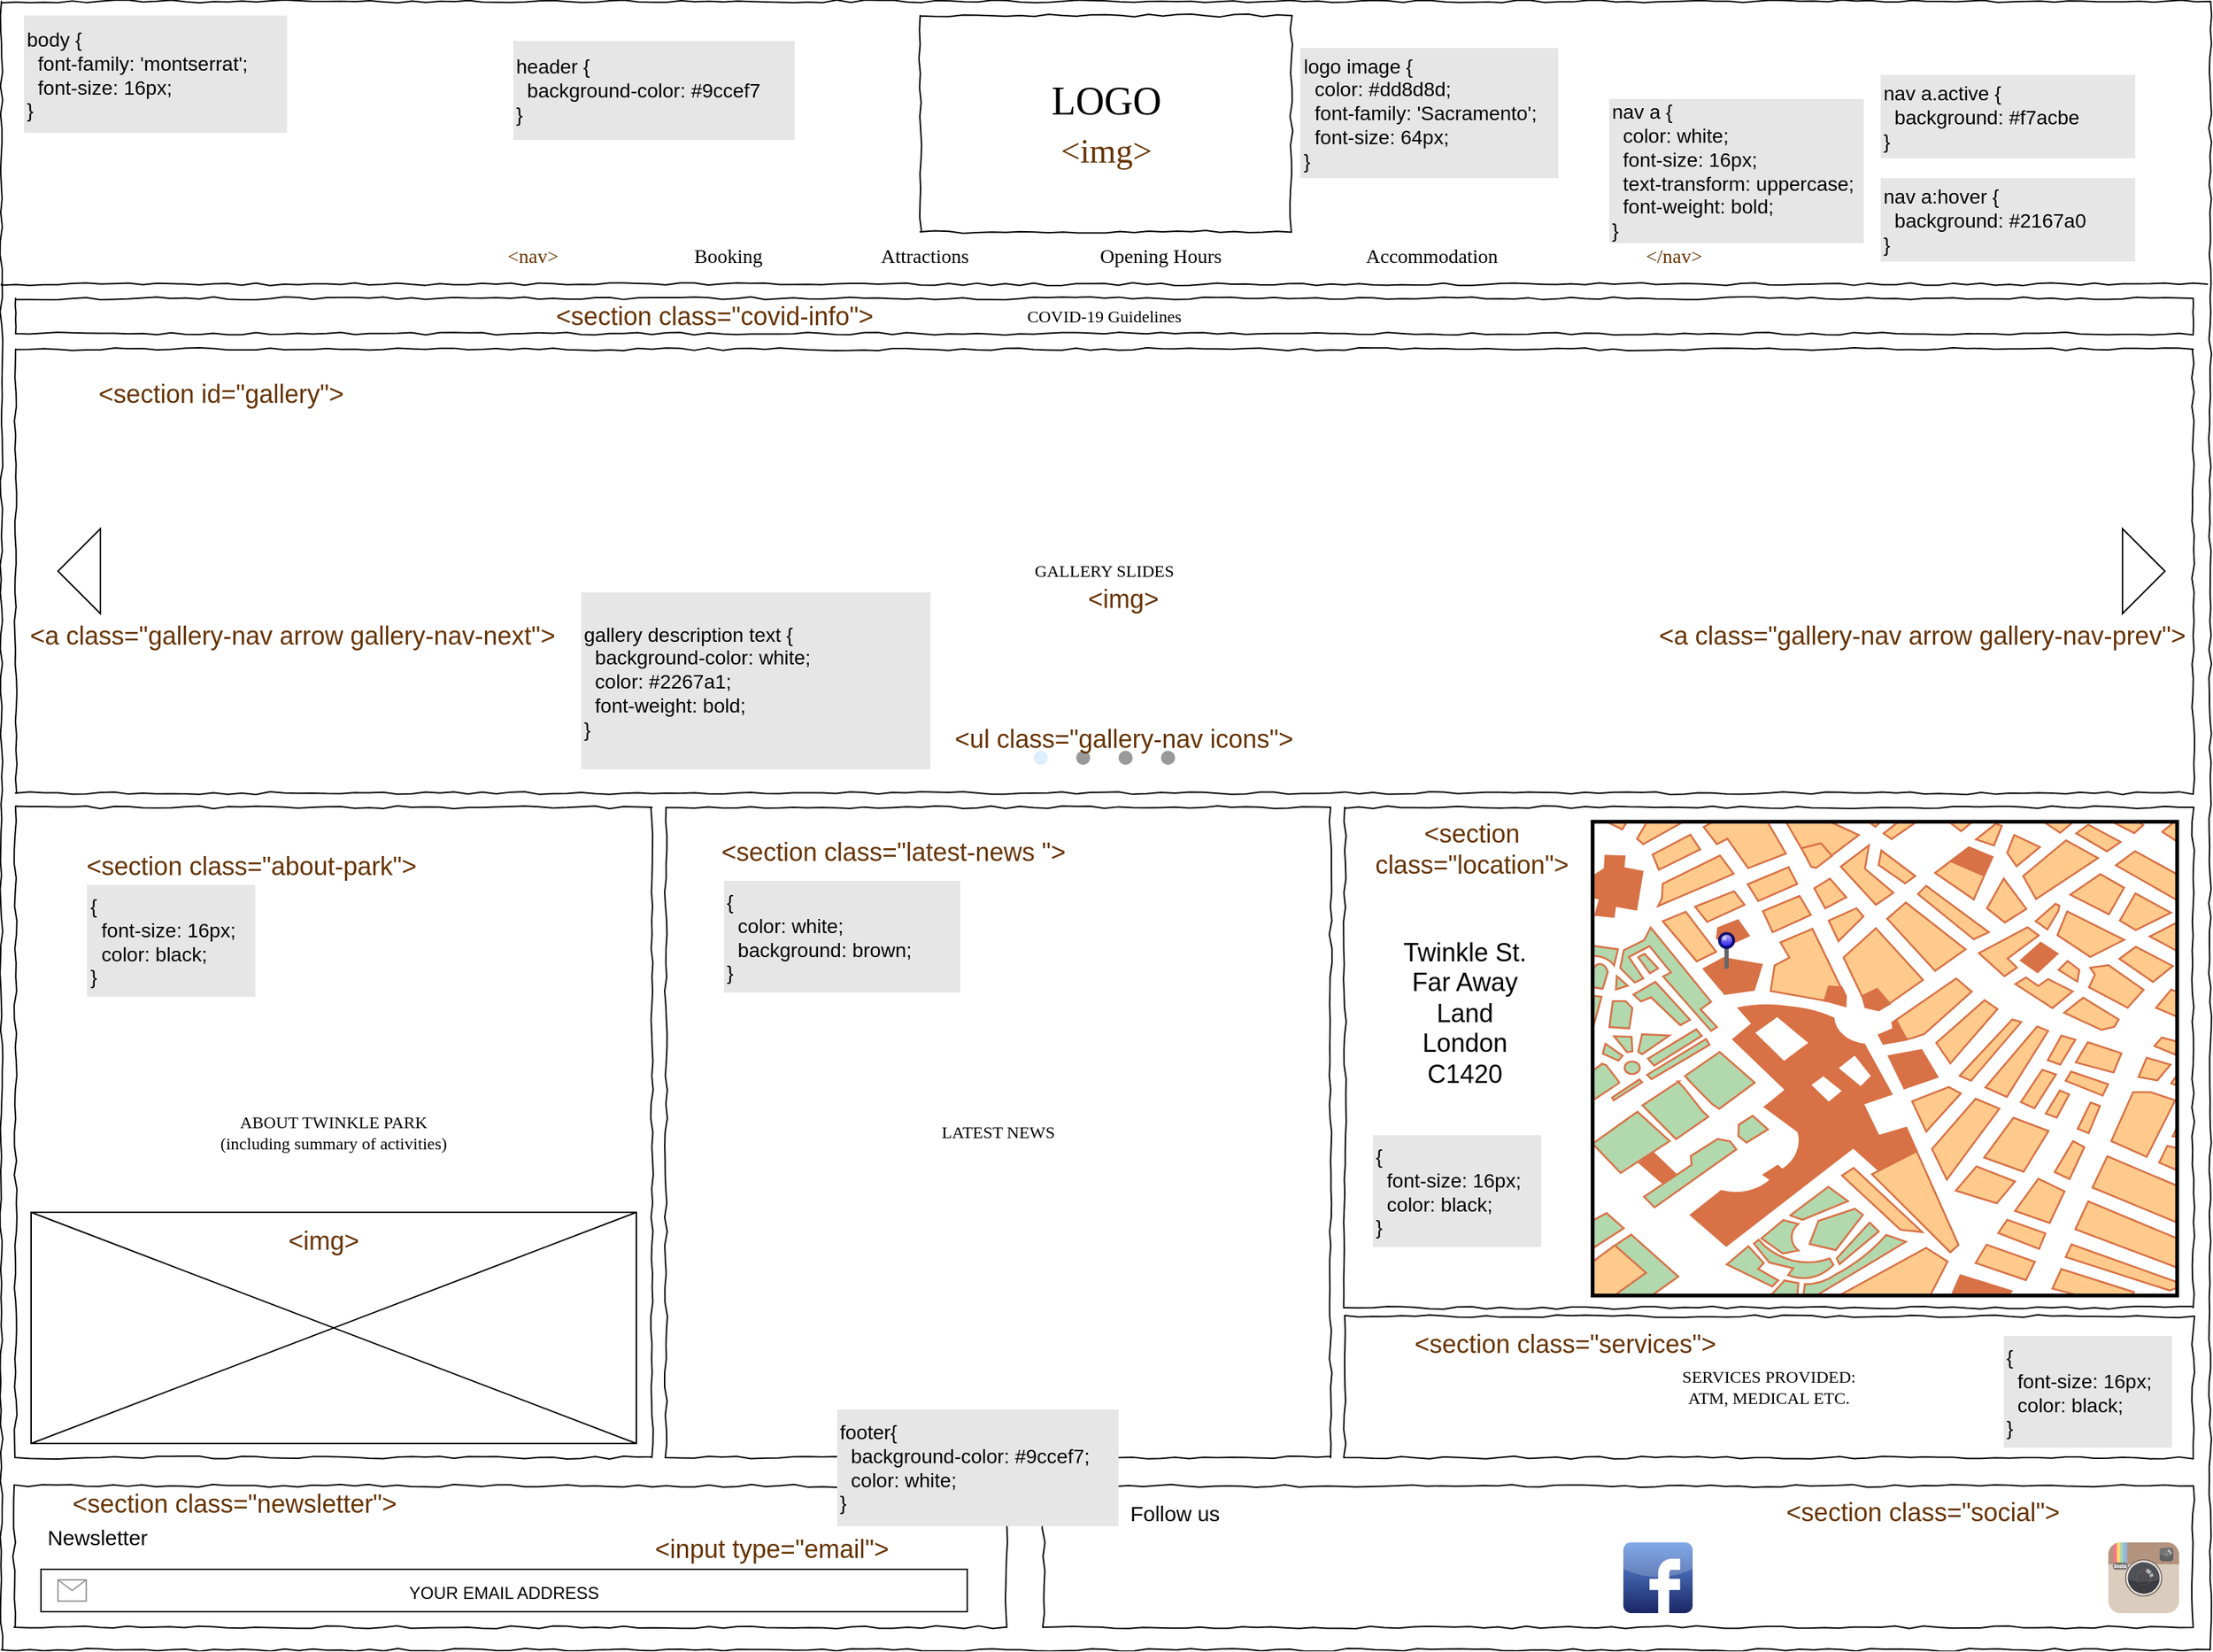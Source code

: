 <mxfile version="14.7.4" type="device" pages="3"><diagram name="Main Page" id="03018318-947c-dd8e-b7a3-06fadd420f32"><mxGraphModel dx="1387" dy="1000" grid="0" gridSize="10" guides="1" tooltips="1" connect="1" arrows="1" fold="1" page="1" pageScale="1" pageWidth="1600" pageHeight="1200" background="none" math="0" shadow="0"><root><mxCell id="0"/><mxCell id="1" parent="0"/><mxCell id="FfrhdKVusNMHnWnwwKvJ-34" value="" style="whiteSpace=wrap;html=1;rounded=0;shadow=0;labelBackgroundColor=none;strokeWidth=1;fillColor=none;fontFamily=Verdana;fontSize=12;align=center;comic=1;" parent="1" vertex="1"><mxGeometry x="29" y="1070" width="702" height="100" as="geometry"/></mxCell><mxCell id="XOV5kvdsHK5hz7i0sUFd-6" value="" style="group" vertex="1" connectable="0" parent="1"><mxGeometry x="41" y="876.5" width="428" height="163.5" as="geometry"/></mxCell><mxCell id="XOV5kvdsHK5hz7i0sUFd-2" value="" style="rounded=0;whiteSpace=wrap;html=1;" vertex="1" parent="XOV5kvdsHK5hz7i0sUFd-6"><mxGeometry width="428" height="163.5" as="geometry"/></mxCell><mxCell id="XOV5kvdsHK5hz7i0sUFd-3" value="" style="endArrow=none;html=1;exitX=0;exitY=1;exitDx=0;exitDy=0;entryX=1;entryY=0;entryDx=0;entryDy=0;" edge="1" parent="XOV5kvdsHK5hz7i0sUFd-6" source="XOV5kvdsHK5hz7i0sUFd-2" target="XOV5kvdsHK5hz7i0sUFd-2"><mxGeometry width="50" height="50" relative="1" as="geometry"><mxPoint x="755" y="-130.5" as="sourcePoint"/><mxPoint x="805" y="-180.5" as="targetPoint"/></mxGeometry></mxCell><mxCell id="XOV5kvdsHK5hz7i0sUFd-4" value="" style="endArrow=none;html=1;exitX=0;exitY=0;exitDx=0;exitDy=0;entryX=1;entryY=1;entryDx=0;entryDy=0;" edge="1" parent="XOV5kvdsHK5hz7i0sUFd-6" source="XOV5kvdsHK5hz7i0sUFd-2" target="XOV5kvdsHK5hz7i0sUFd-2"><mxGeometry width="50" height="50" relative="1" as="geometry"><mxPoint x="10" y="173.5" as="sourcePoint"/><mxPoint x="438.0" y="10.0" as="targetPoint"/></mxGeometry></mxCell><mxCell id="677b7b8949515195-1" value="" style="whiteSpace=wrap;html=1;rounded=0;shadow=0;labelBackgroundColor=none;strokeColor=#000000;strokeWidth=1;fillColor=none;fontFamily=Verdana;fontSize=12;fontColor=#000000;align=center;comic=1;" parent="1" vertex="1"><mxGeometry x="20" y="20" width="1562" height="1166" as="geometry"/></mxCell><mxCell id="FfrhdKVusNMHnWnwwKvJ-48" value="" style="whiteSpace=wrap;html=1;rounded=0;shadow=0;labelBackgroundColor=none;strokeWidth=1;fillColor=none;fontFamily=Verdana;fontSize=12;align=center;comic=1;" parent="1" vertex="1"><mxGeometry x="757" y="1070" width="813" height="100" as="geometry"/></mxCell><mxCell id="677b7b8949515195-2" value="&lt;div&gt;LOGO&lt;/div&gt;&lt;div&gt;&lt;font style=&quot;font-size: 24px&quot; color=&quot;#663300&quot;&gt;&amp;lt;img&amp;gt;&lt;/font&gt;&lt;/div&gt;" style="whiteSpace=wrap;html=1;rounded=0;shadow=0;labelBackgroundColor=none;strokeWidth=1;fontFamily=Verdana;fontSize=28;align=center;comic=1;" parent="1" vertex="1"><mxGeometry x="669.75" y="30" width="262.5" height="153" as="geometry"/></mxCell><mxCell id="677b7b8949515195-7" value="Accommodation" style="text;html=1;points=[];align=left;verticalAlign=top;spacingTop=-4;fontSize=14;fontFamily=Verdana" parent="1" vertex="1"><mxGeometry x="983" y="190" width="110" height="20" as="geometry"/></mxCell><mxCell id="677b7b8949515195-9" value="" style="line;strokeWidth=1;html=1;rounded=0;shadow=0;labelBackgroundColor=none;fillColor=none;fontFamily=Verdana;fontSize=14;fontColor=#000000;align=center;comic=1;" parent="1" vertex="1"><mxGeometry x="20" y="190" width="1560" height="60" as="geometry"/></mxCell><mxCell id="677b7b8949515195-10" value="COVID-19 Guidelines" style="whiteSpace=wrap;html=1;rounded=0;shadow=0;labelBackgroundColor=none;strokeWidth=1;fillColor=none;fontFamily=Verdana;fontSize=12;align=center;comic=1;" parent="1" vertex="1"><mxGeometry x="30" y="230" width="1540" height="25" as="geometry"/></mxCell><mxCell id="677b7b8949515195-25" value="LATEST NEWS" style="whiteSpace=wrap;html=1;rounded=0;shadow=0;labelBackgroundColor=none;strokeWidth=1;fillColor=none;fontFamily=Verdana;fontSize=12;align=center;comic=1;" parent="1" vertex="1"><mxGeometry x="490" y="590" width="470" height="460" as="geometry"/></mxCell><mxCell id="677b7b8949515195-26" value="ABOUT TWINKLE PARK&lt;br&gt;(including summary of activities)" style="whiteSpace=wrap;html=1;rounded=0;shadow=0;labelBackgroundColor=none;strokeWidth=1;fillColor=none;fontFamily=Verdana;fontSize=12;align=center;comic=1;" parent="1" vertex="1"><mxGeometry x="30" y="590" width="450" height="460" as="geometry"/></mxCell><mxCell id="FfrhdKVusNMHnWnwwKvJ-17" value="GALLERY SLIDES" style="whiteSpace=wrap;html=1;rounded=0;shadow=0;labelBackgroundColor=none;strokeColor=#000000;strokeWidth=1;fillColor=none;fontFamily=Verdana;fontSize=12;fontColor=#000000;align=center;comic=1;" parent="1" vertex="1"><mxGeometry x="30" y="266" width="1540" height="314" as="geometry"/></mxCell><mxCell id="FfrhdKVusNMHnWnwwKvJ-18" value="" style="verticalLabelPosition=bottom;shadow=0;dashed=0;align=center;html=1;verticalAlign=top;strokeWidth=1;shape=mxgraph.mockup.navigation.pageControl;fillColor=#999999;strokeColor=#ddeeff;" parent="1" vertex="1"><mxGeometry x="750" y="540" width="100" height="30" as="geometry"/></mxCell><mxCell id="FfrhdKVusNMHnWnwwKvJ-20" value="" style="triangle;whiteSpace=wrap;html=1;" parent="1" vertex="1"><mxGeometry x="1520" y="393" width="30" height="60" as="geometry"/></mxCell><mxCell id="FfrhdKVusNMHnWnwwKvJ-21" value="" style="triangle;whiteSpace=wrap;html=1;rotation=-180;" parent="1" vertex="1"><mxGeometry x="60" y="393" width="30" height="60" as="geometry"/></mxCell><mxCell id="FfrhdKVusNMHnWnwwKvJ-23" value="SERVICES PROVIDED:&lt;br&gt;ATM, MEDICAL ETC." style="whiteSpace=wrap;html=1;rounded=0;shadow=0;labelBackgroundColor=none;strokeWidth=1;fillColor=none;fontFamily=Verdana;fontSize=12;align=center;comic=1;" parent="1" vertex="1"><mxGeometry x="970" y="950" width="600" height="100" as="geometry"/></mxCell><mxCell id="FfrhdKVusNMHnWnwwKvJ-24" value="" style="whiteSpace=wrap;html=1;rounded=0;shadow=0;labelBackgroundColor=none;strokeWidth=1;fillColor=none;fontFamily=Verdana;fontSize=12;align=center;comic=1;" parent="1" vertex="1"><mxGeometry x="970" y="590" width="600" height="354" as="geometry"/></mxCell><mxCell id="FfrhdKVusNMHnWnwwKvJ-25" value="Opening Hours" style="text;html=1;points=[];align=left;verticalAlign=top;spacingTop=-4;fontSize=14;fontFamily=Verdana" parent="1" vertex="1"><mxGeometry x="795" y="190" width="110" height="20" as="geometry"/></mxCell><mxCell id="FfrhdKVusNMHnWnwwKvJ-35" value="" style="verticalLabelPosition=bottom;shadow=0;dashed=0;align=center;html=1;verticalAlign=top;strokeWidth=1;shape=mxgraph.mockup.misc.map;" parent="1" vertex="1"><mxGeometry x="1145" y="600" width="415" height="336.5" as="geometry"/></mxCell><mxCell id="FfrhdKVusNMHnWnwwKvJ-36" value="" style="shape=image;html=1;verticalAlign=top;verticalLabelPosition=bottom;labelBackgroundColor=#ffffff;imageAspect=0;aspect=fixed;image=https://cdn4.iconfinder.com/data/icons/socialcones/508/Twitter-128.png" parent="1" vertex="1"><mxGeometry x="807" y="1110" width="50" height="50" as="geometry"/></mxCell><mxCell id="FfrhdKVusNMHnWnwwKvJ-38" value="Newsletter" style="text;html=1;strokeColor=none;fillColor=none;align=center;verticalAlign=middle;whiteSpace=wrap;rounded=0;fontSize=15;" parent="1" vertex="1"><mxGeometry x="48" y="1093" width="80" height="25" as="geometry"/></mxCell><mxCell id="FfrhdKVusNMHnWnwwKvJ-40" value="Twinkle St.&lt;br style=&quot;font-size: 18px;&quot;&gt;Far Away Land&lt;br style=&quot;font-size: 18px;&quot;&gt;London C1420" style="text;html=1;strokeColor=none;fillColor=none;align=center;verticalAlign=middle;whiteSpace=wrap;rounded=0;fontSize=18;" parent="1" vertex="1"><mxGeometry x="1000" y="675.75" width="110" height="120" as="geometry"/></mxCell><mxCell id="FfrhdKVusNMHnWnwwKvJ-46" value="" style="verticalLabelPosition=top;shadow=0;dashed=0;align=center;html=1;verticalAlign=bottom;strokeWidth=1;shape=mxgraph.mockup.misc.pin;fillColor2=#ccccff;fillColor3=#0000ff;strokeColor=#000066;fontSize=18;" parent="1" vertex="1"><mxGeometry x="1235" y="679.25" width="10" height="25" as="geometry"/></mxCell><mxCell id="FfrhdKVusNMHnWnwwKvJ-49" value="Follow us" style="text;html=1;strokeColor=none;fillColor=none;align=center;verticalAlign=middle;whiteSpace=wrap;rounded=0;fontSize=15;" parent="1" vertex="1"><mxGeometry x="805" y="1076" width="90" height="25" as="geometry"/></mxCell><mxCell id="FfrhdKVusNMHnWnwwKvJ-54" value="" style="dashed=0;outlineConnect=0;html=1;align=center;labelPosition=center;verticalLabelPosition=bottom;verticalAlign=top;shape=mxgraph.webicons.facebook;fillColor=#6294E4;gradientColor=#1A2665;fontSize=18;" parent="1" vertex="1"><mxGeometry x="1167" y="1110" width="49" height="50" as="geometry"/></mxCell><mxCell id="FfrhdKVusNMHnWnwwKvJ-55" value="" style="dashed=0;outlineConnect=0;html=1;align=center;labelPosition=center;verticalLabelPosition=bottom;verticalAlign=top;shape=mxgraph.weblogos.instagram;fillColor=#6FC0E4;gradientColor=#1E305B;fontSize=18;" parent="1" vertex="1"><mxGeometry x="1510" y="1110" width="50" height="50" as="geometry"/></mxCell><mxCell id="FfrhdKVusNMHnWnwwKvJ-66" value="Booking" style="text;html=1;points=[];align=left;verticalAlign=top;spacingTop=-4;fontSize=14;fontFamily=Verdana" parent="1" vertex="1"><mxGeometry x="508" y="190" width="60" height="20" as="geometry"/></mxCell><mxCell id="FfrhdKVusNMHnWnwwKvJ-67" value="Attractions" style="text;html=1;points=[];align=left;verticalAlign=top;spacingTop=-4;fontSize=14;fontFamily=Verdana" parent="1" vertex="1"><mxGeometry x="640" y="190" width="80" height="20" as="geometry"/></mxCell><mxCell id="45JxrnyYj7q8bzTVvjdi-1" value="&lt;font color=&quot;#663300&quot;&gt;&amp;lt;nav&amp;gt;&lt;/font&gt;" style="text;html=1;points=[];align=left;verticalAlign=top;spacingTop=-4;fontSize=14;fontFamily=Verdana" parent="1" vertex="1"><mxGeometry x="376" y="190" width="60" height="20" as="geometry"/></mxCell><mxCell id="45JxrnyYj7q8bzTVvjdi-2" value="&lt;font color=&quot;#663300&quot;&gt;&amp;lt;/nav&amp;gt;&lt;/font&gt;" style="text;html=1;points=[];align=left;verticalAlign=top;spacingTop=-4;fontSize=14;fontFamily=Verdana" parent="1" vertex="1"><mxGeometry x="1181" y="190" width="60" height="20" as="geometry"/></mxCell><mxCell id="45JxrnyYj7q8bzTVvjdi-3" value="&lt;font style=&quot;font-size: 18px&quot; color=&quot;#663300&quot;&gt;&amp;lt;section class=&quot;covid-info&quot;&amp;gt;&lt;/font&gt;" style="text;html=1;strokeColor=none;fillColor=none;align=center;verticalAlign=middle;whiteSpace=wrap;rounded=0;" parent="1" vertex="1"><mxGeometry x="403" y="232.5" width="243" height="20" as="geometry"/></mxCell><mxCell id="45JxrnyYj7q8bzTVvjdi-4" value="&lt;font style=&quot;font-size: 18px&quot; color=&quot;#663300&quot;&gt;&amp;lt;section id=&quot;gallery&quot;&amp;gt;&lt;/font&gt;" style="text;html=1;strokeColor=none;fillColor=none;align=center;verticalAlign=middle;whiteSpace=wrap;rounded=0;" parent="1" vertex="1"><mxGeometry x="54" y="288" width="243" height="20" as="geometry"/></mxCell><mxCell id="45JxrnyYj7q8bzTVvjdi-5" value="&lt;font style=&quot;font-size: 18px&quot; color=&quot;#663300&quot;&gt;&amp;lt;img&amp;gt;&lt;/font&gt;" style="text;html=1;strokeColor=none;fillColor=none;align=center;verticalAlign=middle;whiteSpace=wrap;rounded=0;" parent="1" vertex="1"><mxGeometry x="692" y="433" width="243" height="20" as="geometry"/></mxCell><mxCell id="45JxrnyYj7q8bzTVvjdi-6" value="&lt;font style=&quot;font-size: 18px&quot; color=&quot;#663300&quot;&gt;&amp;lt;a class=&quot;gallery-nav arrow gallery-nav-next&quot;&amp;gt;&lt;/font&gt;" style="text;html=1;strokeColor=none;fillColor=none;align=center;verticalAlign=middle;whiteSpace=wrap;rounded=0;" parent="1" vertex="1"><mxGeometry x="22" y="459" width="408" height="20" as="geometry"/></mxCell><mxCell id="45JxrnyYj7q8bzTVvjdi-7" value="&lt;font style=&quot;font-size: 18px&quot; color=&quot;#663300&quot;&gt;&amp;lt;a class=&quot;gallery-nav arrow gallery-nav-prev&quot;&amp;gt;&lt;/font&gt;" style="text;html=1;strokeColor=none;fillColor=none;align=center;verticalAlign=middle;whiteSpace=wrap;rounded=0;" parent="1" vertex="1"><mxGeometry x="1174" y="459" width="409" height="20" as="geometry"/></mxCell><mxCell id="45JxrnyYj7q8bzTVvjdi-8" value="&lt;font style=&quot;font-size: 18px&quot; color=&quot;#663300&quot;&gt;&amp;lt;ul class=&quot;gallery-nav icons&quot;&amp;gt;&lt;/font&gt;" style="text;html=1;strokeColor=none;fillColor=none;align=center;verticalAlign=middle;whiteSpace=wrap;rounded=0;" parent="1" vertex="1"><mxGeometry x="667.5" y="532" width="292" height="20" as="geometry"/></mxCell><mxCell id="45JxrnyYj7q8bzTVvjdi-10" value="&lt;font style=&quot;font-size: 18px&quot; color=&quot;#663300&quot;&gt;&amp;lt;img&amp;gt;&lt;/font&gt;" style="text;html=1;strokeColor=none;fillColor=none;align=center;verticalAlign=middle;whiteSpace=wrap;rounded=0;" parent="1" vertex="1"><mxGeometry x="209" y="887" width="78" height="20" as="geometry"/></mxCell><mxCell id="45JxrnyYj7q8bzTVvjdi-11" value="&lt;font style=&quot;font-size: 18px&quot; color=&quot;#663300&quot;&gt;&amp;lt;section class=&quot;latest-news &quot;&amp;gt;&lt;/font&gt;" style="text;html=1;strokeColor=none;fillColor=none;align=center;verticalAlign=middle;whiteSpace=wrap;rounded=0;" parent="1" vertex="1"><mxGeometry x="505" y="612" width="292" height="20" as="geometry"/></mxCell><mxCell id="45JxrnyYj7q8bzTVvjdi-12" value="&lt;font style=&quot;font-size: 18px&quot; color=&quot;#663300&quot;&gt;&amp;lt;section class=&quot;location&quot;&amp;gt;&lt;/font&gt;" style="text;html=1;strokeColor=none;fillColor=none;align=center;verticalAlign=middle;whiteSpace=wrap;rounded=0;" parent="1" vertex="1"><mxGeometry x="975" y="595" width="170" height="50" as="geometry"/></mxCell><mxCell id="45JxrnyYj7q8bzTVvjdi-14" value="&lt;font style=&quot;font-size: 18px&quot; color=&quot;#663300&quot;&gt;&amp;lt;section class=&quot;services&quot;&amp;gt;&lt;/font&gt;" style="text;html=1;strokeColor=none;fillColor=none;align=center;verticalAlign=middle;whiteSpace=wrap;rounded=0;" parent="1" vertex="1"><mxGeometry x="980" y="960" width="292" height="20" as="geometry"/></mxCell><mxCell id="45JxrnyYj7q8bzTVvjdi-16" value="&lt;font style=&quot;font-size: 18px&quot; color=&quot;#663300&quot;&gt;&amp;lt;section class=&quot;newsletter&quot;&amp;gt;&lt;/font&gt;" style="text;html=1;strokeColor=none;fillColor=none;align=center;verticalAlign=middle;whiteSpace=wrap;rounded=0;" parent="1" vertex="1"><mxGeometry x="39" y="1073" width="292" height="20" as="geometry"/></mxCell><mxCell id="45JxrnyYj7q8bzTVvjdi-17" value="&lt;font style=&quot;font-size: 18px&quot; color=&quot;#663300&quot;&gt;&amp;lt;input type=&quot;email&quot;&amp;gt;&lt;/font&gt;" style="text;html=1;strokeColor=none;fillColor=none;align=center;verticalAlign=middle;whiteSpace=wrap;rounded=0;" parent="1" vertex="1"><mxGeometry x="419" y="1105" width="292" height="20" as="geometry"/></mxCell><mxCell id="45JxrnyYj7q8bzTVvjdi-18" value="&lt;font style=&quot;font-size: 18px&quot; color=&quot;#663300&quot;&gt;&amp;lt;section class=&quot;social&quot;&amp;gt;&lt;/font&gt;" style="text;html=1;strokeColor=none;fillColor=none;align=center;verticalAlign=middle;whiteSpace=wrap;rounded=0;" parent="1" vertex="1"><mxGeometry x="1273.5" y="1078.5" width="210" height="20" as="geometry"/></mxCell><mxCell id="XOV5kvdsHK5hz7i0sUFd-5" value="&lt;font style=&quot;font-size: 18px&quot; color=&quot;#663300&quot;&gt;&amp;lt;section class=&quot;about-park&quot;&amp;gt;&lt;/font&gt;" style="text;html=1;strokeColor=none;fillColor=none;align=center;verticalAlign=middle;whiteSpace=wrap;rounded=0;" vertex="1" parent="1"><mxGeometry x="51" y="622" width="292" height="20" as="geometry"/></mxCell><mxCell id="XOV5kvdsHK5hz7i0sUFd-7" value="&lt;div align=&quot;left&quot;&gt;&lt;font style=&quot;font-size: 14px&quot;&gt;{&lt;/font&gt;&lt;/div&gt;&lt;div align=&quot;left&quot;&gt;&lt;font style=&quot;font-size: 14px&quot;&gt;&amp;nbsp; font-size: 16px;&lt;/font&gt;&lt;/div&gt;&lt;div align=&quot;left&quot;&gt;&lt;font style=&quot;font-size: 14px&quot;&gt;&amp;nbsp; color: black;&lt;br&gt;&lt;/font&gt;&lt;/div&gt;&lt;div align=&quot;left&quot;&gt;&lt;font style=&quot;font-size: 14px&quot;&gt;}&lt;/font&gt;&lt;/div&gt;" style="text;html=1;strokeColor=none;fillColor=#E6E6E6;align=left;verticalAlign=middle;whiteSpace=wrap;rounded=0;" vertex="1" parent="1"><mxGeometry x="80.5" y="645" width="119" height="79" as="geometry"/></mxCell><mxCell id="XOV5kvdsHK5hz7i0sUFd-8" value="&lt;div align=&quot;left&quot;&gt;&lt;font style=&quot;font-size: 14px&quot;&gt;{&lt;/font&gt;&lt;/div&gt;&lt;div align=&quot;left&quot;&gt;&lt;font style=&quot;font-size: 14px&quot;&gt;&amp;nbsp; color: white;&lt;/font&gt;&lt;/div&gt;&lt;div align=&quot;left&quot;&gt;&lt;font style=&quot;font-size: 14px&quot;&gt;&amp;nbsp; background: brown;&lt;br&gt;&lt;/font&gt;&lt;/div&gt;&lt;div align=&quot;left&quot;&gt;&lt;font style=&quot;font-size: 14px&quot;&gt;}&lt;/font&gt;&lt;/div&gt;" style="text;html=1;strokeColor=none;fillColor=#E6E6E6;align=left;verticalAlign=middle;whiteSpace=wrap;rounded=0;" vertex="1" parent="1"><mxGeometry x="531" y="642" width="167" height="79" as="geometry"/></mxCell><mxCell id="XOV5kvdsHK5hz7i0sUFd-11" value="&lt;div align=&quot;left&quot;&gt;&lt;font style=&quot;font-size: 14px&quot;&gt;body {&lt;/font&gt;&lt;/div&gt;&lt;div align=&quot;left&quot;&gt;&lt;font style=&quot;font-size: 14px&quot;&gt;&amp;nbsp; font-family: 'montserrat';&lt;br&gt;&amp;nbsp; font-size: 16px;&lt;/font&gt;&lt;/div&gt;&lt;div align=&quot;left&quot;&gt;&lt;font style=&quot;font-size: 14px&quot;&gt;}&lt;/font&gt;&lt;/div&gt;" style="text;html=1;strokeColor=none;fillColor=#E6E6E6;align=left;verticalAlign=middle;whiteSpace=wrap;rounded=0;" vertex="1" parent="1"><mxGeometry x="36" y="30" width="186" height="83" as="geometry"/></mxCell><mxCell id="XOV5kvdsHK5hz7i0sUFd-12" value="&lt;div align=&quot;left&quot;&gt;&lt;font style=&quot;font-size: 14px&quot;&gt;header {&lt;/font&gt;&lt;/div&gt;&lt;div align=&quot;left&quot;&gt;&lt;font style=&quot;font-size: 14px&quot;&gt;&amp;nbsp; background-color: &lt;/font&gt;&lt;font style=&quot;font-size: 14px&quot;&gt;#9ccef7&lt;/font&gt;&lt;/div&gt;&lt;div align=&quot;left&quot;&gt;&lt;font style=&quot;font-size: 14px&quot;&gt;}&lt;/font&gt;&lt;/div&gt;" style="text;html=1;strokeColor=none;fillColor=#E6E6E6;align=left;verticalAlign=middle;whiteSpace=wrap;rounded=0;" vertex="1" parent="1"><mxGeometry x="382" y="48" width="199" height="70" as="geometry"/></mxCell><mxCell id="XOV5kvdsHK5hz7i0sUFd-13" value="&lt;div align=&quot;left&quot;&gt;&lt;font style=&quot;font-size: 14px&quot;&gt;logo image {&lt;/font&gt;&lt;/div&gt;&lt;div align=&quot;left&quot;&gt;&lt;font style=&quot;font-size: 14px&quot;&gt;&amp;nbsp; color: #dd8d8d;&lt;br&gt;&amp;nbsp; font-family: 'Sacramento';&lt;br&gt;&amp;nbsp; font-size: 64px;&lt;/font&gt;&lt;/div&gt;&lt;div align=&quot;left&quot;&gt;&lt;font style=&quot;font-size: 14px&quot;&gt;}&lt;/font&gt;&lt;/div&gt;" style="text;html=1;strokeColor=none;fillColor=#E6E6E6;align=left;verticalAlign=middle;whiteSpace=wrap;rounded=0;" vertex="1" parent="1"><mxGeometry x="938.5" y="53" width="182.5" height="92" as="geometry"/></mxCell><mxCell id="XOV5kvdsHK5hz7i0sUFd-14" value="&lt;div align=&quot;left&quot;&gt;&lt;font style=&quot;font-size: 14px&quot;&gt;nav a {&lt;/font&gt;&lt;/div&gt;&lt;div align=&quot;left&quot;&gt;&lt;font style=&quot;font-size: 14px&quot;&gt;&amp;nbsp; color: white;&lt;br&gt;&amp;nbsp; font-size: 16px;&lt;br&gt;&amp;nbsp; text-transform: uppercase;&lt;br&gt;&amp;nbsp; font-weight: bold;&lt;/font&gt;&lt;/div&gt;&lt;div align=&quot;left&quot;&gt;&lt;font style=&quot;font-size: 14px&quot;&gt;}&lt;/font&gt;&lt;/div&gt;" style="text;html=1;strokeColor=none;fillColor=#E6E6E6;align=left;verticalAlign=middle;whiteSpace=wrap;rounded=0;" vertex="1" parent="1"><mxGeometry x="1157" y="89" width="180" height="102" as="geometry"/></mxCell><mxCell id="XOV5kvdsHK5hz7i0sUFd-15" value="&lt;div align=&quot;left&quot;&gt;&lt;font style=&quot;font-size: 14px&quot;&gt;nav a:hover {&lt;/font&gt;&lt;/div&gt;&lt;div align=&quot;left&quot;&gt;&lt;font style=&quot;font-size: 14px&quot;&gt;&amp;nbsp; background: #2167a0&lt;br&gt;&lt;/font&gt;&lt;/div&gt;&lt;div align=&quot;left&quot;&gt;&lt;font style=&quot;font-size: 14px&quot;&gt;}&lt;/font&gt;&lt;/div&gt;" style="text;html=1;strokeColor=none;fillColor=#E6E6E6;align=left;verticalAlign=middle;whiteSpace=wrap;rounded=0;" vertex="1" parent="1"><mxGeometry x="1349" y="145" width="180" height="59" as="geometry"/></mxCell><mxCell id="XOV5kvdsHK5hz7i0sUFd-16" value="&lt;div align=&quot;left&quot;&gt;&lt;font style=&quot;font-size: 14px&quot;&gt;gallery description text {&lt;/font&gt;&lt;/div&gt;&lt;div align=&quot;left&quot;&gt;&lt;font style=&quot;font-size: 14px&quot;&gt;&amp;nbsp; background-color: white;&lt;br&gt;&amp;nbsp; color: #2267a1;&lt;br&gt;&amp;nbsp; font-weight: bold;&lt;br&gt;&lt;/font&gt;&lt;/div&gt;&lt;div align=&quot;left&quot;&gt;&lt;font style=&quot;font-size: 14px&quot;&gt;}&lt;/font&gt;&lt;/div&gt;" style="text;html=1;strokeColor=none;fillColor=#E6E6E6;align=left;verticalAlign=middle;whiteSpace=wrap;rounded=0;" vertex="1" parent="1"><mxGeometry x="430" y="438" width="247" height="125" as="geometry"/></mxCell><mxCell id="XOV5kvdsHK5hz7i0sUFd-17" value="&lt;div align=&quot;left&quot;&gt;&lt;font style=&quot;font-size: 14px&quot;&gt;{&lt;/font&gt;&lt;/div&gt;&lt;div align=&quot;left&quot;&gt;&lt;font style=&quot;font-size: 14px&quot;&gt;&amp;nbsp; font-size: 16px;&lt;/font&gt;&lt;/div&gt;&lt;div align=&quot;left&quot;&gt;&lt;font style=&quot;font-size: 14px&quot;&gt;&amp;nbsp; color: black;&lt;br&gt;&lt;/font&gt;&lt;/div&gt;&lt;div align=&quot;left&quot;&gt;&lt;font style=&quot;font-size: 14px&quot;&gt;}&lt;/font&gt;&lt;/div&gt;" style="text;html=1;strokeColor=none;fillColor=#E6E6E6;align=left;verticalAlign=middle;whiteSpace=wrap;rounded=0;" vertex="1" parent="1"><mxGeometry x="990" y="822" width="119" height="79" as="geometry"/></mxCell><mxCell id="XOV5kvdsHK5hz7i0sUFd-18" value="&lt;div align=&quot;left&quot;&gt;&lt;font style=&quot;font-size: 14px&quot;&gt;{&lt;/font&gt;&lt;/div&gt;&lt;div align=&quot;left&quot;&gt;&lt;font style=&quot;font-size: 14px&quot;&gt;&amp;nbsp; font-size: 16px;&lt;/font&gt;&lt;/div&gt;&lt;div align=&quot;left&quot;&gt;&lt;font style=&quot;font-size: 14px&quot;&gt;&amp;nbsp; color: black;&lt;br&gt;&lt;/font&gt;&lt;/div&gt;&lt;div align=&quot;left&quot;&gt;&lt;font style=&quot;font-size: 14px&quot;&gt;}&lt;/font&gt;&lt;/div&gt;" style="text;html=1;strokeColor=none;fillColor=#E6E6E6;align=left;verticalAlign=middle;whiteSpace=wrap;rounded=0;" vertex="1" parent="1"><mxGeometry x="1436" y="964" width="119" height="79" as="geometry"/></mxCell><mxCell id="XOV5kvdsHK5hz7i0sUFd-19" value="&lt;div align=&quot;left&quot;&gt;&lt;font style=&quot;font-size: 14px&quot;&gt;nav a.active {&lt;/font&gt;&lt;/div&gt;&lt;div align=&quot;left&quot;&gt;&lt;font style=&quot;font-size: 14px&quot;&gt;&amp;nbsp; background: #f7acbe&lt;br&gt;&lt;/font&gt;&lt;/div&gt;&lt;div align=&quot;left&quot;&gt;&lt;font style=&quot;font-size: 14px&quot;&gt;}&lt;/font&gt;&lt;/div&gt;" style="text;html=1;strokeColor=none;fillColor=#E6E6E6;align=left;verticalAlign=middle;whiteSpace=wrap;rounded=0;" vertex="1" parent="1"><mxGeometry x="1349" y="72" width="180" height="59" as="geometry"/></mxCell><mxCell id="FfrhdKVusNMHnWnwwKvJ-47" value="&lt;font style=&quot;font-size: 12px&quot;&gt;YOUR EMAIL ADDRESS&lt;/font&gt;" style="rounded=0;whiteSpace=wrap;html=1;fontSize=18;" parent="1" vertex="1"><mxGeometry x="48" y="1129" width="655" height="30" as="geometry"/></mxCell><mxCell id="FfrhdKVusNMHnWnwwKvJ-27" value="" style="verticalLabelPosition=bottom;shadow=0;dashed=0;align=center;html=1;verticalAlign=top;strokeWidth=1;shape=mxgraph.mockup.misc.mail2;strokeColor=#999999;" parent="1" vertex="1"><mxGeometry x="60" y="1136.5" width="20" height="15" as="geometry"/></mxCell><mxCell id="XOV5kvdsHK5hz7i0sUFd-21" value="&lt;div align=&quot;left&quot;&gt;&lt;font style=&quot;font-size: 14px&quot;&gt;footer{&lt;/font&gt;&lt;/div&gt;&lt;div align=&quot;left&quot;&gt;&lt;font style=&quot;font-size: 14px&quot;&gt;&amp;nbsp; background-color: #9ccef7;&lt;/font&gt;&lt;/div&gt;&lt;div align=&quot;left&quot;&gt;&lt;font style=&quot;font-size: 14px&quot;&gt;&amp;nbsp; color: white;&lt;br&gt;&lt;/font&gt;&lt;/div&gt;&lt;div align=&quot;left&quot;&gt;&lt;font style=&quot;font-size: 14px&quot;&gt;}&lt;/font&gt;&lt;/div&gt;" style="text;html=1;strokeColor=none;fillColor=#E6E6E6;align=left;verticalAlign=middle;whiteSpace=wrap;rounded=0;" vertex="1" parent="1"><mxGeometry x="611" y="1016" width="199" height="82.5" as="geometry"/></mxCell></root></mxGraphModel></diagram><diagram name="Attractions" id="zZ7FXAG64mNLD2XvD51z"><mxGraphModel dx="2144" dy="1200" grid="0" gridSize="10" guides="1" tooltips="1" connect="1" arrows="1" fold="1" page="1" pageScale="1" pageWidth="1600" pageHeight="1200" background="none" math="0" shadow="0"><root><mxCell id="mvFUCAEkhFqUSnfQZUGN-0"/><mxCell id="mvFUCAEkhFqUSnfQZUGN-1" parent="mvFUCAEkhFqUSnfQZUGN-0"/><mxCell id="mvFUCAEkhFqUSnfQZUGN-2" value="" style="whiteSpace=wrap;html=1;rounded=0;shadow=0;labelBackgroundColor=none;strokeColor=#000000;strokeWidth=1;fillColor=none;fontFamily=Verdana;fontSize=12;fontColor=#000000;align=center;comic=1;" parent="mvFUCAEkhFqUSnfQZUGN-1" vertex="1"><mxGeometry x="20" y="20" width="1562" height="1166" as="geometry"/></mxCell><mxCell id="mvFUCAEkhFqUSnfQZUGN-7" value="" style="line;strokeWidth=1;html=1;rounded=0;shadow=0;labelBackgroundColor=none;fillColor=none;fontFamily=Verdana;fontSize=14;fontColor=#000000;align=center;comic=1;" parent="mvFUCAEkhFqUSnfQZUGN-1" vertex="1"><mxGeometry x="20" y="190" width="1560" height="60" as="geometry"/></mxCell><mxCell id="2PlGJm9L0clx5aRdvctx-7" value="ATTRACTION" style="whiteSpace=wrap;html=1;rounded=0;shadow=0;labelBackgroundColor=none;strokeColor=#000000;strokeWidth=1;fillColor=none;fontFamily=Verdana;fontSize=12;fontColor=#000000;align=center;comic=1;" parent="mvFUCAEkhFqUSnfQZUGN-1" vertex="1"><mxGeometry x="30" y="660" width="370" height="400" as="geometry"/></mxCell><mxCell id="2PlGJm9L0clx5aRdvctx-9" value="&#xA;&#xA;&lt;span style=&quot;color: rgb(0, 0, 0); font-family: verdana; font-size: 12px; font-style: normal; font-weight: 400; letter-spacing: normal; text-align: center; text-indent: 0px; text-transform: none; word-spacing: 0px; background-color: rgb(248, 249, 250); display: inline; float: none;&quot;&gt;ATTRACTION&lt;/span&gt;&#xA;&#xA;" style="whiteSpace=wrap;html=1;rounded=0;shadow=0;labelBackgroundColor=none;strokeColor=#000000;strokeWidth=1;fillColor=none;fontFamily=Verdana;fontSize=12;fontColor=#000000;align=center;comic=1;" parent="mvFUCAEkhFqUSnfQZUGN-1" vertex="1"><mxGeometry x="420" y="660" width="370" height="400" as="geometry"/></mxCell><mxCell id="2PlGJm9L0clx5aRdvctx-10" value="&#xA;&#xA;&lt;span style=&quot;color: rgb(0, 0, 0); font-family: verdana; font-size: 12px; font-style: normal; font-weight: 400; letter-spacing: normal; text-align: center; text-indent: 0px; text-transform: none; word-spacing: 0px; background-color: rgb(248, 249, 250); display: inline; float: none;&quot;&gt;ATTRACTION&lt;/span&gt;&#xA;&#xA;" style="whiteSpace=wrap;html=1;rounded=0;shadow=0;labelBackgroundColor=none;strokeColor=#000000;strokeWidth=1;fillColor=none;fontFamily=Verdana;fontSize=12;fontColor=#000000;align=center;comic=1;" parent="mvFUCAEkhFqUSnfQZUGN-1" vertex="1"><mxGeometry x="810" y="240" width="370" height="400" as="geometry"/></mxCell><mxCell id="2PlGJm9L0clx5aRdvctx-11" value="&#xA;&#xA;&lt;span style=&quot;color: rgb(0, 0, 0); font-family: verdana; font-size: 12px; font-style: normal; font-weight: 400; letter-spacing: normal; text-align: center; text-indent: 0px; text-transform: none; word-spacing: 0px; background-color: rgb(248, 249, 250); display: inline; float: none;&quot;&gt;ATTRACTION&lt;/span&gt;&#xA;&#xA;" style="whiteSpace=wrap;html=1;rounded=0;shadow=0;labelBackgroundColor=none;strokeColor=#000000;strokeWidth=1;fillColor=none;fontFamily=Verdana;fontSize=12;fontColor=#000000;align=center;comic=1;" parent="mvFUCAEkhFqUSnfQZUGN-1" vertex="1"><mxGeometry x="810" y="660" width="370" height="400" as="geometry"/></mxCell><mxCell id="2PlGJm9L0clx5aRdvctx-12" value="&#xA;&#xA;&lt;span style=&quot;color: rgb(0, 0, 0); font-family: verdana; font-size: 12px; font-style: normal; font-weight: 400; letter-spacing: normal; text-align: center; text-indent: 0px; text-transform: none; word-spacing: 0px; background-color: rgb(248, 249, 250); display: inline; float: none;&quot;&gt;ATTRACTION&lt;/span&gt;&#xA;&#xA;" style="whiteSpace=wrap;html=1;rounded=0;shadow=0;labelBackgroundColor=none;strokeColor=#000000;strokeWidth=1;fillColor=none;fontFamily=Verdana;fontSize=12;fontColor=#000000;align=center;comic=1;" parent="mvFUCAEkhFqUSnfQZUGN-1" vertex="1"><mxGeometry x="1200" y="240" width="370" height="400" as="geometry"/></mxCell><mxCell id="2PlGJm9L0clx5aRdvctx-13" value="&#xA;&#xA;&lt;span style=&quot;color: rgb(0, 0, 0); font-family: verdana; font-size: 12px; font-style: normal; font-weight: 400; letter-spacing: normal; text-align: center; text-indent: 0px; text-transform: none; word-spacing: 0px; background-color: rgb(248, 249, 250); display: inline; float: none;&quot;&gt;ATTRACTION&lt;/span&gt;&#xA;&#xA;" style="whiteSpace=wrap;html=1;rounded=0;shadow=0;labelBackgroundColor=none;strokeColor=#000000;strokeWidth=1;fillColor=none;fontFamily=Verdana;fontSize=12;fontColor=#000000;align=center;comic=1;" parent="mvFUCAEkhFqUSnfQZUGN-1" vertex="1"><mxGeometry x="1200" y="660" width="370" height="400" as="geometry"/></mxCell><mxCell id="A5uS7oDX1mCy51r9xEMx-0" value="&lt;div&gt;LOGO&lt;/div&gt;&lt;div&gt;&lt;font style=&quot;font-size: 24px&quot; color=&quot;#663300&quot;&gt;&amp;lt;img&amp;gt;&lt;/font&gt;&lt;/div&gt;" style="whiteSpace=wrap;html=1;rounded=0;shadow=0;labelBackgroundColor=none;strokeWidth=1;fontFamily=Verdana;fontSize=28;align=center;comic=1;" vertex="1" parent="mvFUCAEkhFqUSnfQZUGN-1"><mxGeometry x="669.75" y="30" width="262.5" height="153" as="geometry"/></mxCell><mxCell id="A5uS7oDX1mCy51r9xEMx-1" value="Accommodation" style="text;html=1;points=[];align=left;verticalAlign=top;spacingTop=-4;fontSize=14;fontFamily=Verdana" vertex="1" parent="mvFUCAEkhFqUSnfQZUGN-1"><mxGeometry x="983" y="190" width="110" height="20" as="geometry"/></mxCell><mxCell id="A5uS7oDX1mCy51r9xEMx-2" value="Opening Hours" style="text;html=1;points=[];align=left;verticalAlign=top;spacingTop=-4;fontSize=14;fontFamily=Verdana" vertex="1" parent="mvFUCAEkhFqUSnfQZUGN-1"><mxGeometry x="795" y="190" width="110" height="20" as="geometry"/></mxCell><mxCell id="A5uS7oDX1mCy51r9xEMx-3" value="Booking" style="text;html=1;points=[];align=left;verticalAlign=top;spacingTop=-4;fontSize=14;fontFamily=Verdana" vertex="1" parent="mvFUCAEkhFqUSnfQZUGN-1"><mxGeometry x="508" y="190" width="60" height="20" as="geometry"/></mxCell><mxCell id="A5uS7oDX1mCy51r9xEMx-4" value="Attractions" style="text;html=1;points=[];align=left;verticalAlign=top;spacingTop=-4;fontSize=14;fontFamily=Verdana" vertex="1" parent="mvFUCAEkhFqUSnfQZUGN-1"><mxGeometry x="640" y="190" width="80" height="20" as="geometry"/></mxCell><mxCell id="A5uS7oDX1mCy51r9xEMx-5" value="&lt;font color=&quot;#663300&quot;&gt;&amp;lt;nav&amp;gt;&lt;/font&gt;" style="text;html=1;points=[];align=left;verticalAlign=top;spacingTop=-4;fontSize=14;fontFamily=Verdana" vertex="1" parent="mvFUCAEkhFqUSnfQZUGN-1"><mxGeometry x="376" y="190" width="60" height="20" as="geometry"/></mxCell><mxCell id="A5uS7oDX1mCy51r9xEMx-6" value="&lt;font color=&quot;#663300&quot;&gt;&amp;lt;/nav&amp;gt;&lt;/font&gt;" style="text;html=1;points=[];align=left;verticalAlign=top;spacingTop=-4;fontSize=14;fontFamily=Verdana" vertex="1" parent="mvFUCAEkhFqUSnfQZUGN-1"><mxGeometry x="1181" y="190" width="60" height="20" as="geometry"/></mxCell><mxCell id="A5uS7oDX1mCy51r9xEMx-7" value="&lt;div align=&quot;left&quot;&gt;&lt;font style=&quot;font-size: 14px&quot;&gt;body {&lt;/font&gt;&lt;/div&gt;&lt;div align=&quot;left&quot;&gt;&lt;font style=&quot;font-size: 14px&quot;&gt;&amp;nbsp; font-family: 'montserrat';&lt;br&gt;&amp;nbsp; font-size: 16px;&lt;/font&gt;&lt;/div&gt;&lt;div align=&quot;left&quot;&gt;&lt;font style=&quot;font-size: 14px&quot;&gt;}&lt;/font&gt;&lt;/div&gt;" style="text;html=1;strokeColor=none;fillColor=#E6E6E6;align=left;verticalAlign=middle;whiteSpace=wrap;rounded=0;" vertex="1" parent="mvFUCAEkhFqUSnfQZUGN-1"><mxGeometry x="36" y="30" width="186" height="83" as="geometry"/></mxCell><mxCell id="A5uS7oDX1mCy51r9xEMx-8" value="&lt;div align=&quot;left&quot;&gt;&lt;font style=&quot;font-size: 14px&quot;&gt;header {&lt;/font&gt;&lt;/div&gt;&lt;div align=&quot;left&quot;&gt;&lt;font style=&quot;font-size: 14px&quot;&gt;&amp;nbsp; background-color: &lt;/font&gt;&lt;font style=&quot;font-size: 14px&quot;&gt;#9ccef7&lt;/font&gt;&lt;/div&gt;&lt;div align=&quot;left&quot;&gt;&lt;font style=&quot;font-size: 14px&quot;&gt;}&lt;/font&gt;&lt;/div&gt;" style="text;html=1;strokeColor=none;fillColor=#E6E6E6;align=left;verticalAlign=middle;whiteSpace=wrap;rounded=0;" vertex="1" parent="mvFUCAEkhFqUSnfQZUGN-1"><mxGeometry x="382" y="48" width="199" height="70" as="geometry"/></mxCell><mxCell id="A5uS7oDX1mCy51r9xEMx-9" value="&lt;div align=&quot;left&quot;&gt;&lt;font style=&quot;font-size: 14px&quot;&gt;logo image {&lt;/font&gt;&lt;/div&gt;&lt;div align=&quot;left&quot;&gt;&lt;font style=&quot;font-size: 14px&quot;&gt;&amp;nbsp; color: #dd8d8d;&lt;br&gt;&amp;nbsp; font-family: 'Sacramento';&lt;br&gt;&amp;nbsp; font-size: 64px;&lt;/font&gt;&lt;/div&gt;&lt;div align=&quot;left&quot;&gt;&lt;font style=&quot;font-size: 14px&quot;&gt;}&lt;/font&gt;&lt;/div&gt;" style="text;html=1;strokeColor=none;fillColor=#E6E6E6;align=left;verticalAlign=middle;whiteSpace=wrap;rounded=0;" vertex="1" parent="mvFUCAEkhFqUSnfQZUGN-1"><mxGeometry x="938.5" y="53" width="182.5" height="92" as="geometry"/></mxCell><mxCell id="A5uS7oDX1mCy51r9xEMx-10" value="&lt;div align=&quot;left&quot;&gt;&lt;font style=&quot;font-size: 14px&quot;&gt;nav a {&lt;/font&gt;&lt;/div&gt;&lt;div align=&quot;left&quot;&gt;&lt;font style=&quot;font-size: 14px&quot;&gt;&amp;nbsp; color: white;&lt;br&gt;&amp;nbsp; font-size: 16px;&lt;br&gt;&amp;nbsp; text-transform: uppercase;&lt;br&gt;&amp;nbsp; font-weight: bold;&lt;/font&gt;&lt;/div&gt;&lt;div align=&quot;left&quot;&gt;&lt;font style=&quot;font-size: 14px&quot;&gt;}&lt;/font&gt;&lt;/div&gt;" style="text;html=1;strokeColor=none;fillColor=#E6E6E6;align=left;verticalAlign=middle;whiteSpace=wrap;rounded=0;" vertex="1" parent="mvFUCAEkhFqUSnfQZUGN-1"><mxGeometry x="1157" y="89" width="180" height="102" as="geometry"/></mxCell><mxCell id="A5uS7oDX1mCy51r9xEMx-11" value="&lt;div align=&quot;left&quot;&gt;&lt;font style=&quot;font-size: 14px&quot;&gt;nav a:hover {&lt;/font&gt;&lt;/div&gt;&lt;div align=&quot;left&quot;&gt;&lt;font style=&quot;font-size: 14px&quot;&gt;&amp;nbsp; background: #2167a0&lt;br&gt;&lt;/font&gt;&lt;/div&gt;&lt;div align=&quot;left&quot;&gt;&lt;font style=&quot;font-size: 14px&quot;&gt;}&lt;/font&gt;&lt;/div&gt;" style="text;html=1;strokeColor=none;fillColor=#E6E6E6;align=left;verticalAlign=middle;whiteSpace=wrap;rounded=0;" vertex="1" parent="mvFUCAEkhFqUSnfQZUGN-1"><mxGeometry x="1349" y="145" width="180" height="59" as="geometry"/></mxCell><mxCell id="A5uS7oDX1mCy51r9xEMx-12" value="&lt;div align=&quot;left&quot;&gt;&lt;font style=&quot;font-size: 14px&quot;&gt;nav a.active {&lt;/font&gt;&lt;/div&gt;&lt;div align=&quot;left&quot;&gt;&lt;font style=&quot;font-size: 14px&quot;&gt;&amp;nbsp; background: #f7acbe&lt;br&gt;&lt;/font&gt;&lt;/div&gt;&lt;div align=&quot;left&quot;&gt;&lt;font style=&quot;font-size: 14px&quot;&gt;}&lt;/font&gt;&lt;/div&gt;" style="text;html=1;strokeColor=none;fillColor=#E6E6E6;align=left;verticalAlign=middle;whiteSpace=wrap;rounded=0;" vertex="1" parent="mvFUCAEkhFqUSnfQZUGN-1"><mxGeometry x="1349" y="72" width="180" height="59" as="geometry"/></mxCell><mxCell id="1aLXg4PqI-AV2JAtGENj-0" value="" style="whiteSpace=wrap;html=1;rounded=0;shadow=0;labelBackgroundColor=none;strokeWidth=1;fillColor=none;fontFamily=Verdana;fontSize=12;align=center;comic=1;" vertex="1" parent="mvFUCAEkhFqUSnfQZUGN-1"><mxGeometry x="29" y="1070" width="702" height="100" as="geometry"/></mxCell><mxCell id="1aLXg4PqI-AV2JAtGENj-1" value="" style="whiteSpace=wrap;html=1;rounded=0;shadow=0;labelBackgroundColor=none;strokeWidth=1;fillColor=none;fontFamily=Verdana;fontSize=12;align=center;comic=1;" vertex="1" parent="mvFUCAEkhFqUSnfQZUGN-1"><mxGeometry x="757" y="1070" width="813" height="100" as="geometry"/></mxCell><mxCell id="1aLXg4PqI-AV2JAtGENj-2" value="" style="shape=image;html=1;verticalAlign=top;verticalLabelPosition=bottom;labelBackgroundColor=#ffffff;imageAspect=0;aspect=fixed;image=https://cdn4.iconfinder.com/data/icons/socialcones/508/Twitter-128.png" vertex="1" parent="mvFUCAEkhFqUSnfQZUGN-1"><mxGeometry x="807" y="1110" width="50" height="50" as="geometry"/></mxCell><mxCell id="1aLXg4PqI-AV2JAtGENj-3" value="Newsletter" style="text;html=1;strokeColor=none;fillColor=none;align=center;verticalAlign=middle;whiteSpace=wrap;rounded=0;fontSize=15;" vertex="1" parent="mvFUCAEkhFqUSnfQZUGN-1"><mxGeometry x="48" y="1093" width="80" height="25" as="geometry"/></mxCell><mxCell id="1aLXg4PqI-AV2JAtGENj-4" value="Follow us" style="text;html=1;strokeColor=none;fillColor=none;align=center;verticalAlign=middle;whiteSpace=wrap;rounded=0;fontSize=15;" vertex="1" parent="mvFUCAEkhFqUSnfQZUGN-1"><mxGeometry x="805" y="1076" width="90" height="25" as="geometry"/></mxCell><mxCell id="1aLXg4PqI-AV2JAtGENj-5" value="" style="dashed=0;outlineConnect=0;html=1;align=center;labelPosition=center;verticalLabelPosition=bottom;verticalAlign=top;shape=mxgraph.webicons.facebook;fillColor=#6294E4;gradientColor=#1A2665;fontSize=18;" vertex="1" parent="mvFUCAEkhFqUSnfQZUGN-1"><mxGeometry x="1167" y="1110" width="49" height="50" as="geometry"/></mxCell><mxCell id="1aLXg4PqI-AV2JAtGENj-6" value="" style="dashed=0;outlineConnect=0;html=1;align=center;labelPosition=center;verticalLabelPosition=bottom;verticalAlign=top;shape=mxgraph.weblogos.instagram;fillColor=#6FC0E4;gradientColor=#1E305B;fontSize=18;" vertex="1" parent="mvFUCAEkhFqUSnfQZUGN-1"><mxGeometry x="1510" y="1110" width="50" height="50" as="geometry"/></mxCell><mxCell id="1aLXg4PqI-AV2JAtGENj-7" value="&lt;font style=&quot;font-size: 18px&quot; color=&quot;#663300&quot;&gt;&amp;lt;section class=&quot;newsletter&quot;&amp;gt;&lt;/font&gt;" style="text;html=1;strokeColor=none;fillColor=none;align=center;verticalAlign=middle;whiteSpace=wrap;rounded=0;" vertex="1" parent="mvFUCAEkhFqUSnfQZUGN-1"><mxGeometry x="39" y="1073" width="292" height="20" as="geometry"/></mxCell><mxCell id="1aLXg4PqI-AV2JAtGENj-8" value="&lt;font style=&quot;font-size: 18px&quot; color=&quot;#663300&quot;&gt;&amp;lt;input type=&quot;email&quot;&amp;gt;&lt;/font&gt;" style="text;html=1;strokeColor=none;fillColor=none;align=center;verticalAlign=middle;whiteSpace=wrap;rounded=0;" vertex="1" parent="mvFUCAEkhFqUSnfQZUGN-1"><mxGeometry x="419" y="1105" width="292" height="20" as="geometry"/></mxCell><mxCell id="1aLXg4PqI-AV2JAtGENj-9" value="&lt;font style=&quot;font-size: 18px&quot; color=&quot;#663300&quot;&gt;&amp;lt;section class=&quot;social&quot;&amp;gt;&lt;/font&gt;" style="text;html=1;strokeColor=none;fillColor=none;align=center;verticalAlign=middle;whiteSpace=wrap;rounded=0;" vertex="1" parent="mvFUCAEkhFqUSnfQZUGN-1"><mxGeometry x="1273.5" y="1078.5" width="210" height="20" as="geometry"/></mxCell><mxCell id="1aLXg4PqI-AV2JAtGENj-10" value="&lt;font style=&quot;font-size: 12px&quot;&gt;YOUR EMAIL ADDRESS&lt;/font&gt;" style="rounded=0;whiteSpace=wrap;html=1;fontSize=18;" vertex="1" parent="mvFUCAEkhFqUSnfQZUGN-1"><mxGeometry x="48" y="1129" width="655" height="30" as="geometry"/></mxCell><mxCell id="1aLXg4PqI-AV2JAtGENj-11" value="" style="verticalLabelPosition=bottom;shadow=0;dashed=0;align=center;html=1;verticalAlign=top;strokeWidth=1;shape=mxgraph.mockup.misc.mail2;strokeColor=#999999;" vertex="1" parent="mvFUCAEkhFqUSnfQZUGN-1"><mxGeometry x="60" y="1136.5" width="20" height="15" as="geometry"/></mxCell><mxCell id="1aLXg4PqI-AV2JAtGENj-12" value="&lt;div align=&quot;left&quot;&gt;&lt;font style=&quot;font-size: 14px&quot;&gt;footer{&lt;/font&gt;&lt;/div&gt;&lt;div align=&quot;left&quot;&gt;&lt;font style=&quot;font-size: 14px&quot;&gt;&amp;nbsp; background-color: #9ccef7;&lt;/font&gt;&lt;/div&gt;&lt;div align=&quot;left&quot;&gt;&lt;font style=&quot;font-size: 14px&quot;&gt;&amp;nbsp; color: white;&lt;br&gt;&lt;/font&gt;&lt;/div&gt;&lt;div align=&quot;left&quot;&gt;&lt;font style=&quot;font-size: 14px&quot;&gt;}&lt;/font&gt;&lt;/div&gt;" style="text;html=1;strokeColor=none;fillColor=#E6E6E6;align=left;verticalAlign=middle;whiteSpace=wrap;rounded=0;" vertex="1" parent="mvFUCAEkhFqUSnfQZUGN-1"><mxGeometry x="611" y="1016" width="199" height="82.5" as="geometry"/></mxCell><mxCell id="1aLXg4PqI-AV2JAtGENj-13" value="&#xA;&#xA;&lt;span style=&quot;color: rgb(0, 0, 0); font-family: verdana; font-size: 12px; font-style: normal; font-weight: 400; letter-spacing: normal; text-align: center; text-indent: 0px; text-transform: none; word-spacing: 0px; background-color: rgb(248, 249, 250); display: inline; float: none;&quot;&gt;ATTRACTION&lt;/span&gt;&#xA;&#xA;" style="whiteSpace=wrap;html=1;rounded=0;shadow=0;labelBackgroundColor=none;strokeColor=#000000;strokeWidth=1;fillColor=none;fontFamily=Verdana;fontSize=12;fontColor=#000000;align=center;comic=1;" vertex="1" parent="mvFUCAEkhFqUSnfQZUGN-1"><mxGeometry x="30" y="240" width="370" height="400" as="geometry"/></mxCell><mxCell id="1aLXg4PqI-AV2JAtGENj-14" value="&#xA;&#xA;&lt;span style=&quot;color: rgb(0, 0, 0); font-family: verdana; font-size: 12px; font-style: normal; font-weight: 400; letter-spacing: normal; text-align: center; text-indent: 0px; text-transform: none; word-spacing: 0px; background-color: rgb(248, 249, 250); display: inline; float: none;&quot;&gt;ATTRACTION&lt;/span&gt;&#xA;&#xA;" style="whiteSpace=wrap;html=1;rounded=0;shadow=0;labelBackgroundColor=none;strokeColor=#000000;strokeWidth=1;fillColor=none;fontFamily=Verdana;fontSize=12;fontColor=#000000;align=center;comic=1;" vertex="1" parent="mvFUCAEkhFqUSnfQZUGN-1"><mxGeometry x="420" y="240" width="370" height="400" as="geometry"/></mxCell><mxCell id="1aLXg4PqI-AV2JAtGENj-15" value="&lt;div align=&quot;left&quot;&gt;&lt;font style=&quot;font-size: 14px&quot;&gt;&amp;nbsp;&amp;nbsp;&amp;nbsp;&amp;nbsp;&amp;nbsp;&amp;nbsp;&amp;nbsp; attraction description text&lt;/font&gt;&lt;/div&gt;&lt;div align=&quot;left&quot;&gt;&lt;font style=&quot;font-size: 14px&quot;&gt;&lt;br&gt;&lt;/font&gt;&lt;/div&gt;&lt;div align=&quot;left&quot;&gt;&lt;font style=&quot;font-size: 14px&quot;&gt;h4 {&lt;/font&gt;&lt;/div&gt;&lt;div align=&quot;left&quot;&gt;&lt;font style=&quot;font-size: 14px&quot;&gt;&amp;nbsp; color: black;&lt;/font&gt;&lt;br&gt;&lt;font style=&quot;font-size: 14px&quot;&gt;&lt;font style=&quot;font-size: 14px&quot;&gt;&amp;nbsp; font-size: 16px;&lt;/font&gt;&lt;/font&gt;&lt;/div&gt;&lt;div align=&quot;left&quot;&gt;&lt;font style=&quot;font-size: 14px&quot;&gt;}&lt;/font&gt;&lt;/div&gt;" style="text;html=1;strokeColor=none;fillColor=#E6E6E6;align=left;verticalAlign=middle;whiteSpace=wrap;rounded=0;" vertex="1" parent="mvFUCAEkhFqUSnfQZUGN-1"><mxGeometry x="681" y="596" width="237" height="124" as="geometry"/></mxCell></root></mxGraphModel></diagram><diagram name="Booking" id="WSixqclfyKaG7E1SvXjj"><mxGraphModel dx="1787" dy="1000" grid="0" gridSize="10" guides="1" tooltips="1" connect="1" arrows="1" fold="1" page="1" pageScale="1" pageWidth="1600" pageHeight="1200" background="none" math="0" shadow="0"><root><mxCell id="xBhdYg9bDA1RKDjaO7kQ-0"/><mxCell id="xBhdYg9bDA1RKDjaO7kQ-1" parent="xBhdYg9bDA1RKDjaO7kQ-0"/><mxCell id="xBhdYg9bDA1RKDjaO7kQ-2" value="" style="whiteSpace=wrap;html=1;rounded=0;shadow=0;labelBackgroundColor=none;strokeColor=#000000;strokeWidth=1;fillColor=none;fontFamily=Verdana;fontSize=12;fontColor=#000000;align=center;comic=1;" parent="xBhdYg9bDA1RKDjaO7kQ-1" vertex="1"><mxGeometry x="20" y="20" width="1562" height="1166" as="geometry"/></mxCell><mxCell id="I6zZyjbdqRgjL7IUth5Q-53" value="" style="whiteSpace=wrap;html=1;rounded=0;shadow=0;labelBackgroundColor=none;strokeColor=#000000;strokeWidth=1;fillColor=none;fontFamily=Verdana;fontSize=12;fontColor=#000000;align=center;comic=1;treeMoving=1;" parent="xBhdYg9bDA1RKDjaO7kQ-1" vertex="1"><mxGeometry x="610" y="230" width="960" height="530" as="geometry"/></mxCell><mxCell id="GNwwn4Be3fC6Lf_f--Xy-2" value="" style="strokeWidth=1;shadow=0;dashed=0;align=center;html=1;shape=mxgraph.mockup.forms.rrect;rSize=0;strokeColor=#999999;fillColor=#ffffff;recursiveResize=0;treeMoving=1;" parent="xBhdYg9bDA1RKDjaO7kQ-1" vertex="1"><mxGeometry x="670" y="411.24" width="830" height="214.76" as="geometry"/></mxCell><mxCell id="le6NL-XNbyHrvwVYhiYW-168" value="SINGLE PASS DESCRIPTION" style="whiteSpace=wrap;html=1;rounded=0;shadow=0;labelBackgroundColor=none;strokeColor=#000000;strokeWidth=1;fillColor=none;fontFamily=Verdana;fontSize=12;fontColor=#000000;align=center;comic=1;" parent="GNwwn4Be3fC6Lf_f--Xy-2" vertex="1"><mxGeometry x="15" y="17.52" width="386" height="78.48" as="geometry"/></mxCell><mxCell id="xXimkN0xo4iQjz2bdAcx-9" value="FAMILY PASS DESCRIPTION" style="whiteSpace=wrap;html=1;rounded=0;shadow=0;labelBackgroundColor=none;strokeColor=#000000;strokeWidth=1;fillColor=none;fontFamily=Verdana;fontSize=12;fontColor=#000000;align=center;comic=1;" vertex="1" parent="GNwwn4Be3fC6Lf_f--Xy-2"><mxGeometry x="427" y="17.52" width="386" height="78.48" as="geometry"/></mxCell><mxCell id="xXimkN0xo4iQjz2bdAcx-10" value="ANNUAL PASS DESCRIPTION" style="whiteSpace=wrap;html=1;rounded=0;shadow=0;labelBackgroundColor=none;strokeColor=#000000;strokeWidth=1;fillColor=none;fontFamily=Verdana;fontSize=12;fontColor=#000000;align=center;comic=1;" vertex="1" parent="GNwwn4Be3fC6Lf_f--Xy-2"><mxGeometry x="427" y="117.76" width="386" height="78.48" as="geometry"/></mxCell><mxCell id="xXimkN0xo4iQjz2bdAcx-11" value="WEEKEND PASS DESCRIPTION" style="whiteSpace=wrap;html=1;rounded=0;shadow=0;labelBackgroundColor=none;strokeColor=#000000;strokeWidth=1;fillColor=none;fontFamily=Verdana;fontSize=12;fontColor=#000000;align=center;comic=1;" vertex="1" parent="GNwwn4Be3fC6Lf_f--Xy-2"><mxGeometry x="15" y="117.76" width="386" height="78.48" as="geometry"/></mxCell><mxCell id="xBhdYg9bDA1RKDjaO7kQ-5" value="" style="line;strokeWidth=1;html=1;rounded=0;shadow=0;labelBackgroundColor=none;fillColor=none;fontFamily=Verdana;fontSize=14;fontColor=#000000;align=center;comic=1;" parent="xBhdYg9bDA1RKDjaO7kQ-1" vertex="1"><mxGeometry x="20" y="190" width="1560" height="60" as="geometry"/></mxCell><mxCell id="I6zZyjbdqRgjL7IUth5Q-0" value="SINGLE PASS DESCRIPTION" style="whiteSpace=wrap;html=1;rounded=0;shadow=0;labelBackgroundColor=none;strokeColor=#000000;strokeWidth=1;fillColor=none;fontFamily=Verdana;fontSize=12;fontColor=#000000;align=center;comic=1;" parent="xBhdYg9bDA1RKDjaO7kQ-1" vertex="1"><mxGeometry x="30" y="230" width="280" height="250" as="geometry"/></mxCell><mxCell id="I6zZyjbdqRgjL7IUth5Q-10" value="WEEKEND PASS DESCRIPTION" style="whiteSpace=wrap;html=1;rounded=0;shadow=0;labelBackgroundColor=none;strokeColor=#000000;strokeWidth=1;fillColor=none;fontFamily=Verdana;fontSize=12;fontColor=#000000;align=center;comic=1;" parent="xBhdYg9bDA1RKDjaO7kQ-1" vertex="1"><mxGeometry x="30" y="509" width="280" height="250" as="geometry"/></mxCell><mxCell id="I6zZyjbdqRgjL7IUth5Q-11" value="FAMILY PASS DESCRIPTION" style="whiteSpace=wrap;html=1;rounded=0;shadow=0;labelBackgroundColor=none;strokeColor=#000000;strokeWidth=1;fillColor=none;fontFamily=Verdana;fontSize=12;fontColor=#000000;align=center;comic=1;" parent="xBhdYg9bDA1RKDjaO7kQ-1" vertex="1"><mxGeometry x="320" y="230" width="280" height="250" as="geometry"/></mxCell><mxCell id="I6zZyjbdqRgjL7IUth5Q-12" value="ANNUAL PASS DESCRIPTION" style="whiteSpace=wrap;html=1;rounded=0;shadow=0;labelBackgroundColor=none;strokeColor=#000000;strokeWidth=1;fillColor=none;fontFamily=Verdana;fontSize=12;fontColor=#000000;align=center;comic=1;" parent="xBhdYg9bDA1RKDjaO7kQ-1" vertex="1"><mxGeometry x="320" y="510" width="280" height="250" as="geometry"/></mxCell><mxCell id="I6zZyjbdqRgjL7IUth5Q-37" value="Booking form" style="fillColor=none;strokeColor=none;align=left;fontSize=14;treeMoving=1;" parent="xBhdYg9bDA1RKDjaO7kQ-1" vertex="1"><mxGeometry x="670" y="240" width="260" height="40" as="geometry"/></mxCell><mxCell id="I6zZyjbdqRgjL7IUth5Q-38" value="Name" style="html=1;shadow=0;dashed=0;shape=mxgraph.bootstrap.rrect;rSize=5;fillColor=none;strokeColor=#999999;align=left;spacing=15;fontSize=14;fontColor=#6C767D;treeMoving=1;" parent="xBhdYg9bDA1RKDjaO7kQ-1" vertex="1"><mxGeometry width="830" height="30" relative="1" as="geometry"><mxPoint x="670" y="290" as="offset"/></mxGeometry></mxCell><mxCell id="I6zZyjbdqRgjL7IUth5Q-40" value="Email" style="html=1;shadow=0;dashed=0;shape=mxgraph.bootstrap.rrect;rSize=5;fillColor=none;strokeColor=#999999;align=left;spacing=15;fontSize=14;fontColor=#6C767D;treeMoving=1;" parent="xBhdYg9bDA1RKDjaO7kQ-1" vertex="1"><mxGeometry width="830" height="30" relative="1" as="geometry"><mxPoint x="670" y="330" as="offset"/></mxGeometry></mxCell><mxCell id="le6NL-XNbyHrvwVYhiYW-0" value="GALLERY SLIDES" style="whiteSpace=wrap;html=1;rounded=0;shadow=0;labelBackgroundColor=none;strokeColor=#000000;strokeWidth=1;fillColor=none;fontFamily=Verdana;fontSize=12;fontColor=#000000;align=center;comic=1;" parent="xBhdYg9bDA1RKDjaO7kQ-1" vertex="1"><mxGeometry x="32" y="770" width="1538" height="290" as="geometry"/></mxCell><mxCell id="le6NL-XNbyHrvwVYhiYW-1" value="" style="verticalLabelPosition=bottom;shadow=0;dashed=0;align=center;html=1;verticalAlign=top;strokeWidth=1;shape=mxgraph.mockup.navigation.pageControl;fillColor=#999999;strokeColor=#ddeeff;" parent="xBhdYg9bDA1RKDjaO7kQ-1" vertex="1"><mxGeometry x="739" y="990" width="100" height="30" as="geometry"/></mxCell><mxCell id="le6NL-XNbyHrvwVYhiYW-2" value="" style="triangle;whiteSpace=wrap;html=1;" parent="xBhdYg9bDA1RKDjaO7kQ-1" vertex="1"><mxGeometry x="1520" y="885" width="30" height="60" as="geometry"/></mxCell><mxCell id="le6NL-XNbyHrvwVYhiYW-3" value="" style="triangle;whiteSpace=wrap;html=1;rotation=-180;" parent="xBhdYg9bDA1RKDjaO7kQ-1" vertex="1"><mxGeometry x="56" y="885" width="30" height="60" as="geometry"/></mxCell><mxCell id="le6NL-XNbyHrvwVYhiYW-57" value="BOOK" style="rounded=1;fillColor=#0057D8;align=center;strokeColor=none;html=1;fontColor=#ffffff;fontSize=12" parent="xBhdYg9bDA1RKDjaO7kQ-1" vertex="1"><mxGeometry x="670" y="685" width="830" height="40" as="geometry"/></mxCell><mxCell id="le6NL-XNbyHrvwVYhiYW-60" value="Contact number" style="html=1;shadow=0;dashed=0;shape=mxgraph.bootstrap.rrect;rSize=5;fillColor=none;strokeColor=#999999;align=left;spacing=15;fontSize=14;fontColor=#6C767D;treeMoving=1;" parent="xBhdYg9bDA1RKDjaO7kQ-1" vertex="1"><mxGeometry x="669.75" y="370" width="402.25" height="30" as="geometry"/></mxCell><mxCell id="CU1CS-WncMfBzPrkP8I8-0" value="&lt;div&gt;LOGO&lt;/div&gt;&lt;div&gt;&lt;font style=&quot;font-size: 24px&quot; color=&quot;#663300&quot;&gt;&amp;lt;img&amp;gt;&lt;/font&gt;&lt;/div&gt;" style="whiteSpace=wrap;html=1;rounded=0;shadow=0;labelBackgroundColor=none;strokeWidth=1;fontFamily=Verdana;fontSize=28;align=center;comic=1;" vertex="1" parent="xBhdYg9bDA1RKDjaO7kQ-1"><mxGeometry x="669.75" y="30" width="262.5" height="153" as="geometry"/></mxCell><mxCell id="CU1CS-WncMfBzPrkP8I8-1" value="Accommodation" style="text;html=1;points=[];align=left;verticalAlign=top;spacingTop=-4;fontSize=14;fontFamily=Verdana" vertex="1" parent="xBhdYg9bDA1RKDjaO7kQ-1"><mxGeometry x="983" y="190" width="110" height="20" as="geometry"/></mxCell><mxCell id="CU1CS-WncMfBzPrkP8I8-2" value="Opening Hours" style="text;html=1;points=[];align=left;verticalAlign=top;spacingTop=-4;fontSize=14;fontFamily=Verdana" vertex="1" parent="xBhdYg9bDA1RKDjaO7kQ-1"><mxGeometry x="795" y="190" width="110" height="20" as="geometry"/></mxCell><mxCell id="CU1CS-WncMfBzPrkP8I8-3" value="Booking" style="text;html=1;points=[];align=left;verticalAlign=top;spacingTop=-4;fontSize=14;fontFamily=Verdana" vertex="1" parent="xBhdYg9bDA1RKDjaO7kQ-1"><mxGeometry x="508" y="190" width="60" height="20" as="geometry"/></mxCell><mxCell id="CU1CS-WncMfBzPrkP8I8-4" value="Attractions" style="text;html=1;points=[];align=left;verticalAlign=top;spacingTop=-4;fontSize=14;fontFamily=Verdana" vertex="1" parent="xBhdYg9bDA1RKDjaO7kQ-1"><mxGeometry x="640" y="190" width="80" height="20" as="geometry"/></mxCell><mxCell id="CU1CS-WncMfBzPrkP8I8-5" value="&lt;font color=&quot;#663300&quot;&gt;&amp;lt;nav&amp;gt;&lt;/font&gt;" style="text;html=1;points=[];align=left;verticalAlign=top;spacingTop=-4;fontSize=14;fontFamily=Verdana" vertex="1" parent="xBhdYg9bDA1RKDjaO7kQ-1"><mxGeometry x="376" y="190" width="60" height="20" as="geometry"/></mxCell><mxCell id="CU1CS-WncMfBzPrkP8I8-6" value="&lt;font color=&quot;#663300&quot;&gt;&amp;lt;/nav&amp;gt;&lt;/font&gt;" style="text;html=1;points=[];align=left;verticalAlign=top;spacingTop=-4;fontSize=14;fontFamily=Verdana" vertex="1" parent="xBhdYg9bDA1RKDjaO7kQ-1"><mxGeometry x="1181" y="190" width="60" height="20" as="geometry"/></mxCell><mxCell id="CU1CS-WncMfBzPrkP8I8-7" value="&lt;div align=&quot;left&quot;&gt;&lt;font style=&quot;font-size: 14px&quot;&gt;body {&lt;/font&gt;&lt;/div&gt;&lt;div align=&quot;left&quot;&gt;&lt;font style=&quot;font-size: 14px&quot;&gt;&amp;nbsp; font-family: 'montserrat';&lt;br&gt;&amp;nbsp; font-size: 16px;&lt;/font&gt;&lt;/div&gt;&lt;div align=&quot;left&quot;&gt;&lt;font style=&quot;font-size: 14px&quot;&gt;}&lt;/font&gt;&lt;/div&gt;" style="text;html=1;strokeColor=none;fillColor=#E6E6E6;align=left;verticalAlign=middle;whiteSpace=wrap;rounded=0;" vertex="1" parent="xBhdYg9bDA1RKDjaO7kQ-1"><mxGeometry x="36" y="30" width="186" height="83" as="geometry"/></mxCell><mxCell id="CU1CS-WncMfBzPrkP8I8-8" value="&lt;div align=&quot;left&quot;&gt;&lt;font style=&quot;font-size: 14px&quot;&gt;header {&lt;/font&gt;&lt;/div&gt;&lt;div align=&quot;left&quot;&gt;&lt;font style=&quot;font-size: 14px&quot;&gt;&amp;nbsp; background-color: &lt;/font&gt;&lt;font style=&quot;font-size: 14px&quot;&gt;#9ccef7&lt;/font&gt;&lt;/div&gt;&lt;div align=&quot;left&quot;&gt;&lt;font style=&quot;font-size: 14px&quot;&gt;}&lt;/font&gt;&lt;/div&gt;" style="text;html=1;strokeColor=none;fillColor=#E6E6E6;align=left;verticalAlign=middle;whiteSpace=wrap;rounded=0;" vertex="1" parent="xBhdYg9bDA1RKDjaO7kQ-1"><mxGeometry x="382" y="48" width="199" height="70" as="geometry"/></mxCell><mxCell id="CU1CS-WncMfBzPrkP8I8-9" value="&lt;div align=&quot;left&quot;&gt;&lt;font style=&quot;font-size: 14px&quot;&gt;logo image {&lt;/font&gt;&lt;/div&gt;&lt;div align=&quot;left&quot;&gt;&lt;font style=&quot;font-size: 14px&quot;&gt;&amp;nbsp; color: #dd8d8d;&lt;br&gt;&amp;nbsp; font-family: 'Sacramento';&lt;br&gt;&amp;nbsp; font-size: 64px;&lt;/font&gt;&lt;/div&gt;&lt;div align=&quot;left&quot;&gt;&lt;font style=&quot;font-size: 14px&quot;&gt;}&lt;/font&gt;&lt;/div&gt;" style="text;html=1;strokeColor=none;fillColor=#E6E6E6;align=left;verticalAlign=middle;whiteSpace=wrap;rounded=0;" vertex="1" parent="xBhdYg9bDA1RKDjaO7kQ-1"><mxGeometry x="938.5" y="53" width="182.5" height="92" as="geometry"/></mxCell><mxCell id="CU1CS-WncMfBzPrkP8I8-10" value="&lt;div align=&quot;left&quot;&gt;&lt;font style=&quot;font-size: 14px&quot;&gt;nav a {&lt;/font&gt;&lt;/div&gt;&lt;div align=&quot;left&quot;&gt;&lt;font style=&quot;font-size: 14px&quot;&gt;&amp;nbsp; color: white;&lt;br&gt;&amp;nbsp; font-size: 16px;&lt;br&gt;&amp;nbsp; text-transform: uppercase;&lt;br&gt;&amp;nbsp; font-weight: bold;&lt;/font&gt;&lt;/div&gt;&lt;div align=&quot;left&quot;&gt;&lt;font style=&quot;font-size: 14px&quot;&gt;}&lt;/font&gt;&lt;/div&gt;" style="text;html=1;strokeColor=none;fillColor=#E6E6E6;align=left;verticalAlign=middle;whiteSpace=wrap;rounded=0;" vertex="1" parent="xBhdYg9bDA1RKDjaO7kQ-1"><mxGeometry x="1157" y="89" width="180" height="102" as="geometry"/></mxCell><mxCell id="CU1CS-WncMfBzPrkP8I8-11" value="&lt;div align=&quot;left&quot;&gt;&lt;font style=&quot;font-size: 14px&quot;&gt;nav a:hover {&lt;/font&gt;&lt;/div&gt;&lt;div align=&quot;left&quot;&gt;&lt;font style=&quot;font-size: 14px&quot;&gt;&amp;nbsp; background: #2167a0&lt;br&gt;&lt;/font&gt;&lt;/div&gt;&lt;div align=&quot;left&quot;&gt;&lt;font style=&quot;font-size: 14px&quot;&gt;}&lt;/font&gt;&lt;/div&gt;" style="text;html=1;strokeColor=none;fillColor=#E6E6E6;align=left;verticalAlign=middle;whiteSpace=wrap;rounded=0;" vertex="1" parent="xBhdYg9bDA1RKDjaO7kQ-1"><mxGeometry x="1349" y="145" width="180" height="59" as="geometry"/></mxCell><mxCell id="CU1CS-WncMfBzPrkP8I8-12" value="&lt;div align=&quot;left&quot;&gt;&lt;font style=&quot;font-size: 14px&quot;&gt;nav a.active {&lt;/font&gt;&lt;/div&gt;&lt;div align=&quot;left&quot;&gt;&lt;font style=&quot;font-size: 14px&quot;&gt;&amp;nbsp; background: #f7acbe&lt;br&gt;&lt;/font&gt;&lt;/div&gt;&lt;div align=&quot;left&quot;&gt;&lt;font style=&quot;font-size: 14px&quot;&gt;}&lt;/font&gt;&lt;/div&gt;" style="text;html=1;strokeColor=none;fillColor=#E6E6E6;align=left;verticalAlign=middle;whiteSpace=wrap;rounded=0;" vertex="1" parent="xBhdYg9bDA1RKDjaO7kQ-1"><mxGeometry x="1349" y="72" width="180" height="59" as="geometry"/></mxCell><mxCell id="gYYBeyVZnI6x7mnsh_pl-0" value="" style="whiteSpace=wrap;html=1;rounded=0;shadow=0;labelBackgroundColor=none;strokeWidth=1;fillColor=none;fontFamily=Verdana;fontSize=12;align=center;comic=1;" vertex="1" parent="xBhdYg9bDA1RKDjaO7kQ-1"><mxGeometry x="29" y="1070" width="702" height="100" as="geometry"/></mxCell><mxCell id="gYYBeyVZnI6x7mnsh_pl-1" value="" style="whiteSpace=wrap;html=1;rounded=0;shadow=0;labelBackgroundColor=none;strokeWidth=1;fillColor=none;fontFamily=Verdana;fontSize=12;align=center;comic=1;" vertex="1" parent="xBhdYg9bDA1RKDjaO7kQ-1"><mxGeometry x="757" y="1070" width="813" height="100" as="geometry"/></mxCell><mxCell id="gYYBeyVZnI6x7mnsh_pl-2" value="" style="shape=image;html=1;verticalAlign=top;verticalLabelPosition=bottom;labelBackgroundColor=#ffffff;imageAspect=0;aspect=fixed;image=https://cdn4.iconfinder.com/data/icons/socialcones/508/Twitter-128.png" vertex="1" parent="xBhdYg9bDA1RKDjaO7kQ-1"><mxGeometry x="807" y="1110" width="50" height="50" as="geometry"/></mxCell><mxCell id="gYYBeyVZnI6x7mnsh_pl-3" value="Newsletter" style="text;html=1;strokeColor=none;fillColor=none;align=center;verticalAlign=middle;whiteSpace=wrap;rounded=0;fontSize=15;" vertex="1" parent="xBhdYg9bDA1RKDjaO7kQ-1"><mxGeometry x="48" y="1093" width="80" height="25" as="geometry"/></mxCell><mxCell id="gYYBeyVZnI6x7mnsh_pl-4" value="Follow us" style="text;html=1;strokeColor=none;fillColor=none;align=center;verticalAlign=middle;whiteSpace=wrap;rounded=0;fontSize=15;" vertex="1" parent="xBhdYg9bDA1RKDjaO7kQ-1"><mxGeometry x="805" y="1076" width="90" height="25" as="geometry"/></mxCell><mxCell id="gYYBeyVZnI6x7mnsh_pl-5" value="" style="dashed=0;outlineConnect=0;html=1;align=center;labelPosition=center;verticalLabelPosition=bottom;verticalAlign=top;shape=mxgraph.webicons.facebook;fillColor=#6294E4;gradientColor=#1A2665;fontSize=18;" vertex="1" parent="xBhdYg9bDA1RKDjaO7kQ-1"><mxGeometry x="1167" y="1110" width="49" height="50" as="geometry"/></mxCell><mxCell id="gYYBeyVZnI6x7mnsh_pl-6" value="" style="dashed=0;outlineConnect=0;html=1;align=center;labelPosition=center;verticalLabelPosition=bottom;verticalAlign=top;shape=mxgraph.weblogos.instagram;fillColor=#6FC0E4;gradientColor=#1E305B;fontSize=18;" vertex="1" parent="xBhdYg9bDA1RKDjaO7kQ-1"><mxGeometry x="1510" y="1110" width="50" height="50" as="geometry"/></mxCell><mxCell id="gYYBeyVZnI6x7mnsh_pl-7" value="&lt;font style=&quot;font-size: 18px&quot; color=&quot;#663300&quot;&gt;&amp;lt;section class=&quot;newsletter&quot;&amp;gt;&lt;/font&gt;" style="text;html=1;strokeColor=none;fillColor=none;align=center;verticalAlign=middle;whiteSpace=wrap;rounded=0;" vertex="1" parent="xBhdYg9bDA1RKDjaO7kQ-1"><mxGeometry x="39" y="1073" width="292" height="20" as="geometry"/></mxCell><mxCell id="gYYBeyVZnI6x7mnsh_pl-8" value="&lt;font style=&quot;font-size: 18px&quot; color=&quot;#663300&quot;&gt;&amp;lt;input type=&quot;email&quot;&amp;gt;&lt;/font&gt;" style="text;html=1;strokeColor=none;fillColor=none;align=center;verticalAlign=middle;whiteSpace=wrap;rounded=0;" vertex="1" parent="xBhdYg9bDA1RKDjaO7kQ-1"><mxGeometry x="419" y="1105" width="292" height="20" as="geometry"/></mxCell><mxCell id="gYYBeyVZnI6x7mnsh_pl-9" value="&lt;font style=&quot;font-size: 18px&quot; color=&quot;#663300&quot;&gt;&amp;lt;section class=&quot;social&quot;&amp;gt;&lt;/font&gt;" style="text;html=1;strokeColor=none;fillColor=none;align=center;verticalAlign=middle;whiteSpace=wrap;rounded=0;" vertex="1" parent="xBhdYg9bDA1RKDjaO7kQ-1"><mxGeometry x="1273.5" y="1078.5" width="210" height="20" as="geometry"/></mxCell><mxCell id="gYYBeyVZnI6x7mnsh_pl-10" value="&lt;font style=&quot;font-size: 12px&quot;&gt;YOUR EMAIL ADDRESS&lt;/font&gt;" style="rounded=0;whiteSpace=wrap;html=1;fontSize=18;" vertex="1" parent="xBhdYg9bDA1RKDjaO7kQ-1"><mxGeometry x="48" y="1129" width="655" height="30" as="geometry"/></mxCell><mxCell id="gYYBeyVZnI6x7mnsh_pl-11" value="" style="verticalLabelPosition=bottom;shadow=0;dashed=0;align=center;html=1;verticalAlign=top;strokeWidth=1;shape=mxgraph.mockup.misc.mail2;strokeColor=#999999;" vertex="1" parent="xBhdYg9bDA1RKDjaO7kQ-1"><mxGeometry x="60" y="1136.5" width="20" height="15" as="geometry"/></mxCell><mxCell id="gYYBeyVZnI6x7mnsh_pl-12" value="&lt;div align=&quot;left&quot;&gt;&lt;font style=&quot;font-size: 14px&quot;&gt;footer{&lt;/font&gt;&lt;/div&gt;&lt;div align=&quot;left&quot;&gt;&lt;font style=&quot;font-size: 14px&quot;&gt;&amp;nbsp; background-color: #9ccef7;&lt;/font&gt;&lt;/div&gt;&lt;div align=&quot;left&quot;&gt;&lt;font style=&quot;font-size: 14px&quot;&gt;&amp;nbsp; color: white;&lt;br&gt;&lt;/font&gt;&lt;/div&gt;&lt;div align=&quot;left&quot;&gt;&lt;font style=&quot;font-size: 14px&quot;&gt;}&lt;/font&gt;&lt;/div&gt;" style="text;html=1;strokeColor=none;fillColor=#E6E6E6;align=left;verticalAlign=middle;whiteSpace=wrap;rounded=0;" vertex="1" parent="xBhdYg9bDA1RKDjaO7kQ-1"><mxGeometry x="611" y="1016" width="199" height="82.5" as="geometry"/></mxCell><mxCell id="xXimkN0xo4iQjz2bdAcx-0" value="&lt;font style=&quot;font-size: 18px&quot; color=&quot;#663300&quot;&gt;&amp;lt;section id=&quot;gallery&quot;&amp;gt;&lt;/font&gt;" style="text;html=1;strokeColor=none;fillColor=none;align=center;verticalAlign=middle;whiteSpace=wrap;rounded=0;" vertex="1" parent="xBhdYg9bDA1RKDjaO7kQ-1"><mxGeometry x="78" y="792" width="243" height="20" as="geometry"/></mxCell><mxCell id="xXimkN0xo4iQjz2bdAcx-1" value="&lt;font style=&quot;font-size: 18px&quot; color=&quot;#663300&quot;&gt;&amp;lt;img&amp;gt;&lt;/font&gt;" style="text;html=1;strokeColor=none;fillColor=none;align=center;verticalAlign=middle;whiteSpace=wrap;rounded=0;" vertex="1" parent="xBhdYg9bDA1RKDjaO7kQ-1"><mxGeometry x="661" y="874" width="243" height="20" as="geometry"/></mxCell><mxCell id="xXimkN0xo4iQjz2bdAcx-2" value="&lt;font style=&quot;font-size: 18px&quot; color=&quot;#663300&quot;&gt;&amp;lt;a class=&quot;gallery-nav arrow gallery-nav-next&quot;&amp;gt;&lt;/font&gt;" style="text;html=1;strokeColor=none;fillColor=none;align=center;verticalAlign=middle;whiteSpace=wrap;rounded=0;" vertex="1" parent="xBhdYg9bDA1RKDjaO7kQ-1"><mxGeometry x="46" y="963" width="408" height="20" as="geometry"/></mxCell><mxCell id="xXimkN0xo4iQjz2bdAcx-3" value="&lt;font style=&quot;font-size: 18px&quot; color=&quot;#663300&quot;&gt;&amp;lt;a class=&quot;gallery-nav arrow gallery-nav-prev&quot;&amp;gt;&lt;/font&gt;" style="text;html=1;strokeColor=none;fillColor=none;align=center;verticalAlign=middle;whiteSpace=wrap;rounded=0;" vertex="1" parent="xBhdYg9bDA1RKDjaO7kQ-1"><mxGeometry x="1173" y="965" width="409" height="20" as="geometry"/></mxCell><mxCell id="xXimkN0xo4iQjz2bdAcx-4" value="&lt;font style=&quot;font-size: 18px&quot; color=&quot;#663300&quot;&gt;&amp;lt;ul class=&quot;gallery-nav icons&quot;&amp;gt;&lt;/font&gt;" style="text;html=1;strokeColor=none;fillColor=none;align=center;verticalAlign=middle;whiteSpace=wrap;rounded=0;" vertex="1" parent="xBhdYg9bDA1RKDjaO7kQ-1"><mxGeometry x="654" y="970" width="292" height="20" as="geometry"/></mxCell><mxCell id="xXimkN0xo4iQjz2bdAcx-5" value="&lt;div align=&quot;left&quot;&gt;&lt;font style=&quot;font-size: 14px&quot;&gt;gallery description text {&lt;/font&gt;&lt;/div&gt;&lt;div align=&quot;left&quot;&gt;&lt;font style=&quot;font-size: 14px&quot;&gt;&amp;nbsp; background-color: white;&lt;br&gt;&amp;nbsp; color: #2267a1;&lt;br&gt;&amp;nbsp; font-weight: bold;&lt;br&gt;&lt;/font&gt;&lt;/div&gt;&lt;div align=&quot;left&quot;&gt;&lt;font style=&quot;font-size: 14px&quot;&gt;}&lt;/font&gt;&lt;/div&gt;" style="text;html=1;strokeColor=none;fillColor=#E6E6E6;align=left;verticalAlign=middle;whiteSpace=wrap;rounded=0;" vertex="1" parent="xBhdYg9bDA1RKDjaO7kQ-1"><mxGeometry x="928" y="920" width="247" height="125" as="geometry"/></mxCell><mxCell id="xXimkN0xo4iQjz2bdAcx-6" value="Number of visitors" style="html=1;shadow=0;dashed=0;shape=mxgraph.bootstrap.rrect;rSize=5;fillColor=none;strokeColor=#999999;align=left;spacing=15;fontSize=14;fontColor=#6C767D;treeMoving=1;" vertex="1" parent="xBhdYg9bDA1RKDjaO7kQ-1"><mxGeometry x="1087" y="370" width="413.25" height="30" as="geometry"/></mxCell><mxCell id="xXimkN0xo4iQjz2bdAcx-7" value="First day of visit: dd.mm.yyyy" style="html=1;shadow=0;dashed=0;shape=mxgraph.bootstrap.rrect;rSize=5;fillColor=none;strokeColor=#999999;align=left;spacing=15;fontSize=14;fontColor=#6C767D;treeMoving=1;" vertex="1" parent="xBhdYg9bDA1RKDjaO7kQ-1"><mxGeometry x="669.75" y="643" width="402.25" height="30" as="geometry"/></mxCell><mxCell id="xXimkN0xo4iQjz2bdAcx-8" value="Last&amp;nbsp; day of visit: dd.mm.yyyy" style="html=1;shadow=0;dashed=0;shape=mxgraph.bootstrap.rrect;rSize=5;fillColor=none;strokeColor=#999999;align=left;spacing=15;fontSize=14;fontColor=#6C767D;treeMoving=1;" vertex="1" parent="xBhdYg9bDA1RKDjaO7kQ-1"><mxGeometry x="1097.75" y="643" width="402.25" height="30" as="geometry"/></mxCell><mxCell id="jzkYRC-_g_WsokRUtZHt-1" value="&lt;div align=&quot;left&quot;&gt;&lt;font style=&quot;font-size: 14px&quot;&gt;pass description text {&lt;/font&gt;&lt;/div&gt;&lt;div align=&quot;left&quot;&gt;&lt;font style=&quot;font-size: 14px&quot;&gt;&amp;nbsp; background-color: #c6e0f5;&lt;br&gt;&amp;nbsp; color: black;&lt;br&gt;&amp;nbsp; font-size: 16px;&lt;br&gt;&lt;/font&gt;&lt;/div&gt;&lt;div align=&quot;left&quot;&gt;&lt;font style=&quot;font-size: 14px&quot;&gt;}&lt;/font&gt;&lt;/div&gt;" style="text;html=1;strokeColor=none;fillColor=#E6E6E6;align=left;verticalAlign=middle;whiteSpace=wrap;rounded=0;" vertex="1" parent="xBhdYg9bDA1RKDjaO7kQ-1"><mxGeometry x="211" y="501" width="247" height="99" as="geometry"/></mxCell><mxCell id="jzkYRC-_g_WsokRUtZHt-2" value="&lt;div align=&quot;left&quot;&gt;&lt;font style=&quot;font-size: 14px&quot;&gt;pass description title {&lt;br&gt;&amp;nbsp; color: #dd8d8d;&lt;br&gt;&amp;nbsp; font-family: 'Sacramento';&lt;br&gt;&amp;nbsp; font-size: 40px;&lt;br&gt;&amp;nbsp; text-align: center;&lt;br&gt;&lt;/font&gt;&lt;/div&gt;&lt;div align=&quot;left&quot;&gt;&lt;font style=&quot;font-size: 14px&quot;&gt;}&lt;/font&gt;&lt;/div&gt;" style="text;html=1;strokeColor=none;fillColor=#E6E6E6;align=left;verticalAlign=middle;whiteSpace=wrap;rounded=0;" vertex="1" parent="xBhdYg9bDA1RKDjaO7kQ-1"><mxGeometry x="211" y="373" width="247" height="112" as="geometry"/></mxCell><mxCell id="jzkYRC-_g_WsokRUtZHt-4" value="&lt;div align=&quot;left&quot;&gt;&lt;font style=&quot;font-size: 14px&quot;&gt;booking form {&lt;/font&gt;&lt;/div&gt;&lt;div align=&quot;left&quot;&gt;&lt;font style=&quot;font-size: 14px&quot;&gt;&amp;nbsp; background-color: #c6e0f5;&lt;br&gt;&amp;nbsp; color: black;&lt;br&gt;&amp;nbsp; font-size: 16px;&lt;br&gt;&lt;/font&gt;&lt;/div&gt;&lt;div align=&quot;left&quot;&gt;&lt;font style=&quot;font-size: 14px&quot;&gt;}&lt;/font&gt;&lt;/div&gt;" style="text;html=1;strokeColor=none;fillColor=#E6E6E6;align=left;verticalAlign=middle;whiteSpace=wrap;rounded=0;" vertex="1" parent="xBhdYg9bDA1RKDjaO7kQ-1"><mxGeometry x="1303" y="254" width="247" height="99" as="geometry"/></mxCell></root></mxGraphModel></diagram></mxfile>